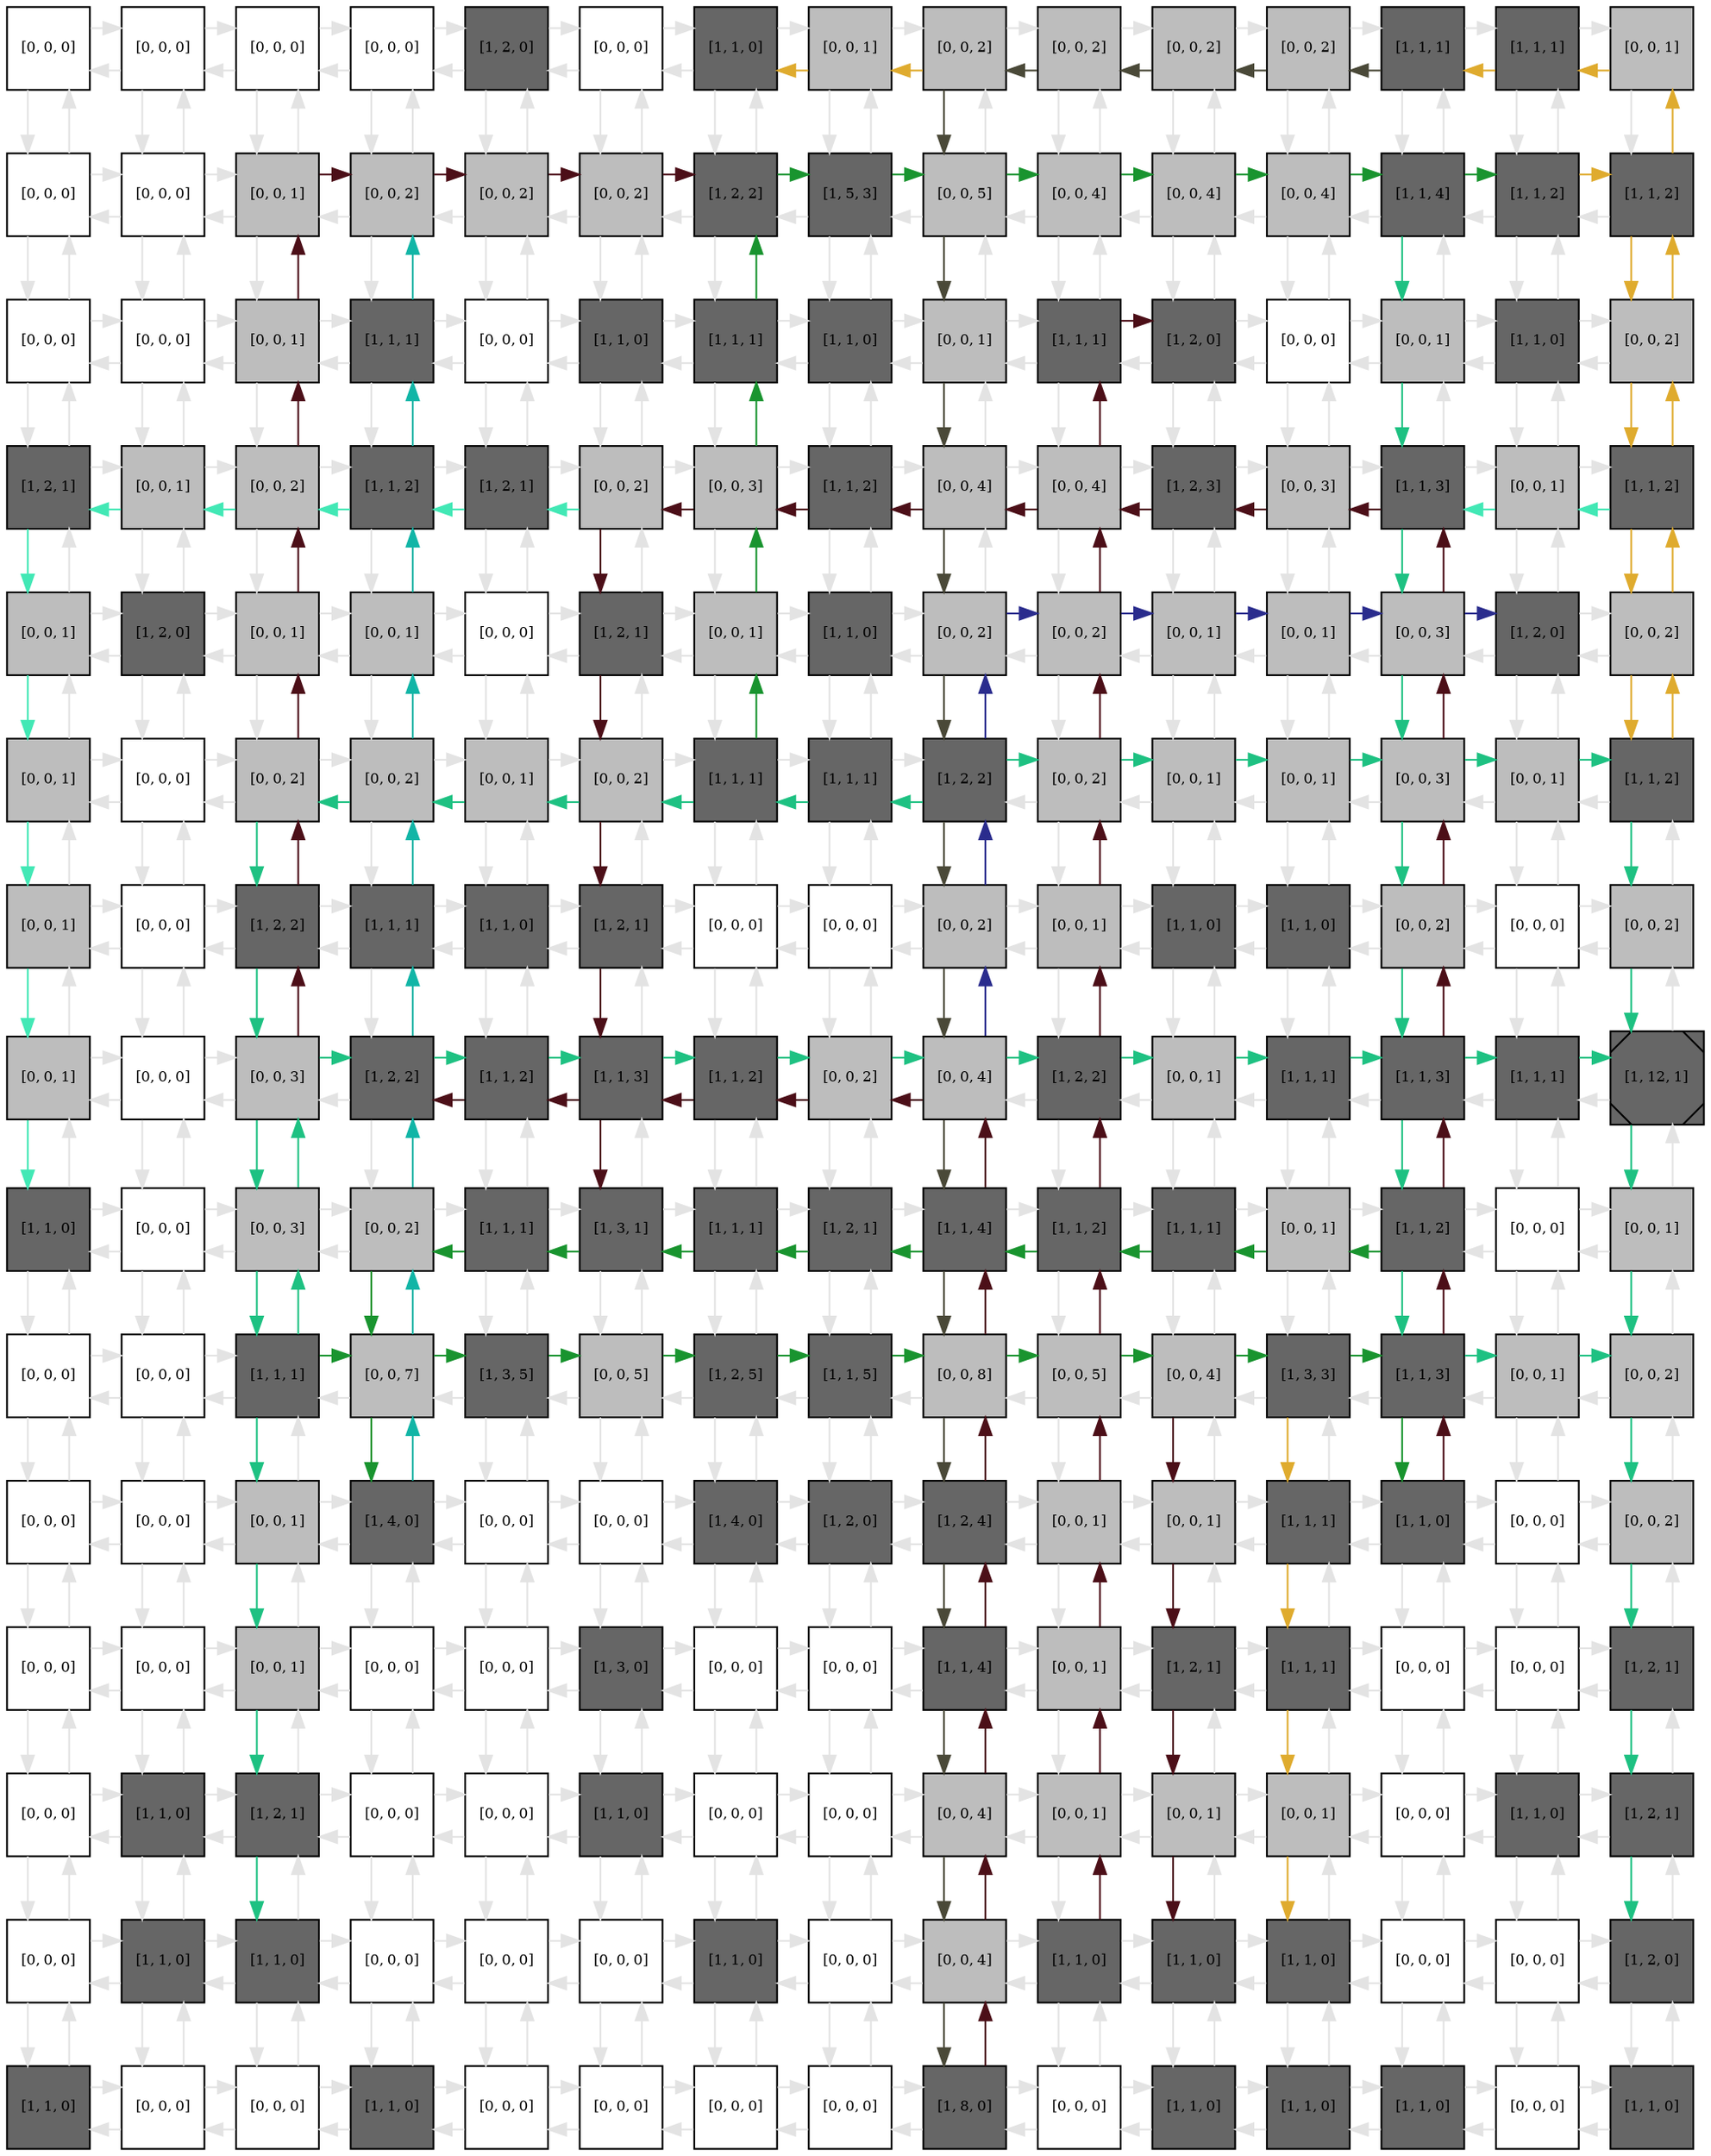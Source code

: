 digraph layout  {
rankdir=TB;
splines=ortho;
node [fixedsize=false, style=filled, width="0.6"];
edge [constraint=false];
0 [fillcolor="#FFFFFF", fontsize=8, label="[0, 0, 0]", shape=square, tooltip="name: None,\nin_degree: 2,\nout_degree: 2"];
1 [fillcolor="#FFFFFF", fontsize=8, label="[0, 0, 0]", shape=square, tooltip="name: None,\nin_degree: 3,\nout_degree: 3"];
2 [fillcolor="#FFFFFF", fontsize=8, label="[0, 0, 0]", shape=square, tooltip="name: None,\nin_degree: 3,\nout_degree: 3"];
3 [fillcolor="#FFFFFF", fontsize=8, label="[0, 0, 0]", shape=square, tooltip="name: None,\nin_degree: 3,\nout_degree: 3"];
4 [fillcolor="#666666", fontsize=8, label="[1, 2, 0]", shape=square, tooltip="name:  ALOX5 ,\nin_degree: 3,\nout_degree: 3"];
5 [fillcolor="#FFFFFF", fontsize=8, label="[0, 0, 0]", shape=square, tooltip="name: None,\nin_degree: 3,\nout_degree: 3"];
6 [fillcolor="#666666", fontsize=8, label="[1, 1, 0]", shape=square, tooltip="name:  CD86 ,\nin_degree: 3,\nout_degree: 3"];
7 [fillcolor="#bdbdbd", fontsize=8, label="[0, 0, 1]", shape=square, tooltip="name: None,\nin_degree: 3,\nout_degree: 3"];
8 [fillcolor="#bdbdbd", fontsize=8, label="[0, 0, 2]", shape=square, tooltip="name: None,\nin_degree: 3,\nout_degree: 3"];
9 [fillcolor="#bdbdbd", fontsize=8, label="[0, 0, 2]", shape=square, tooltip="name: None,\nin_degree: 3,\nout_degree: 3"];
10 [fillcolor="#bdbdbd", fontsize=8, label="[0, 0, 2]", shape=square, tooltip="name: None,\nin_degree: 3,\nout_degree: 3"];
11 [fillcolor="#bdbdbd", fontsize=8, label="[0, 0, 2]", shape=square, tooltip="name: None,\nin_degree: 3,\nout_degree: 3"];
12 [fillcolor="#666666", fontsize=8, label="[1, 1, 1]", shape=square, tooltip="name:  CNR1 ,\nin_degree: 3,\nout_degree: 3"];
13 [fillcolor="#666666", fontsize=8, label="[1, 1, 1]", shape=square, tooltip="name:  CSNK2A2 ,\nin_degree: 3,\nout_degree: 3"];
14 [fillcolor="#bdbdbd", fontsize=8, label="[0, 0, 1]", shape=square, tooltip="name: None,\nin_degree: 2,\nout_degree: 2"];
15 [fillcolor="#FFFFFF", fontsize=8, label="[0, 0, 0]", shape=square, tooltip="name: None,\nin_degree: 3,\nout_degree: 3"];
16 [fillcolor="#FFFFFF", fontsize=8, label="[0, 0, 0]", shape=square, tooltip="name: None,\nin_degree: 4,\nout_degree: 4"];
17 [fillcolor="#bdbdbd", fontsize=8, label="[0, 0, 1]", shape=square, tooltip="name: None,\nin_degree: 4,\nout_degree: 4"];
18 [fillcolor="#bdbdbd", fontsize=8, label="[0, 0, 2]", shape=square, tooltip="name: None,\nin_degree: 4,\nout_degree: 4"];
19 [fillcolor="#bdbdbd", fontsize=8, label="[0, 0, 2]", shape=square, tooltip="name: None,\nin_degree: 4,\nout_degree: 4"];
20 [fillcolor="#bdbdbd", fontsize=8, label="[0, 0, 2]", shape=square, tooltip="name: None,\nin_degree: 4,\nout_degree: 4"];
21 [fillcolor="#666666", fontsize=8, label="[1, 2, 2]", shape=square, tooltip="name:  SELP ,\nin_degree: 4,\nout_degree: 4"];
22 [fillcolor="#666666", fontsize=8, label="[1, 5, 3]", shape=square, tooltip="name:  EGR1 ,\nin_degree: 4,\nout_degree: 4"];
23 [fillcolor="#bdbdbd", fontsize=8, label="[0, 0, 5]", shape=square, tooltip="name: None,\nin_degree: 4,\nout_degree: 4"];
24 [fillcolor="#bdbdbd", fontsize=8, label="[0, 0, 4]", shape=square, tooltip="name: None,\nin_degree: 4,\nout_degree: 4"];
25 [fillcolor="#bdbdbd", fontsize=8, label="[0, 0, 4]", shape=square, tooltip="name: None,\nin_degree: 4,\nout_degree: 4"];
26 [fillcolor="#bdbdbd", fontsize=8, label="[0, 0, 4]", shape=square, tooltip="name: None,\nin_degree: 4,\nout_degree: 4"];
27 [fillcolor="#666666", fontsize=8, label="[1, 1, 4]", shape=square, tooltip="name:  MYL9 ,\nin_degree: 4,\nout_degree: 4"];
28 [fillcolor="#666666", fontsize=8, label="[1, 1, 2]", shape=square, tooltip="name:  AEBP1 ,\nin_degree: 4,\nout_degree: 4"];
29 [fillcolor="#666666", fontsize=8, label="[1, 1, 2]", shape=square, tooltip="name:  APLP2 ,\nin_degree: 3,\nout_degree: 3"];
30 [fillcolor="#FFFFFF", fontsize=8, label="[0, 0, 0]", shape=square, tooltip="name: None,\nin_degree: 3,\nout_degree: 3"];
31 [fillcolor="#FFFFFF", fontsize=8, label="[0, 0, 0]", shape=square, tooltip="name: None,\nin_degree: 4,\nout_degree: 4"];
32 [fillcolor="#bdbdbd", fontsize=8, label="[0, 0, 1]", shape=square, tooltip="name: None,\nin_degree: 4,\nout_degree: 4"];
33 [fillcolor="#666666", fontsize=8, label="[1, 1, 1]", shape=square, tooltip="name:  MAP4K4 ,\nin_degree: 4,\nout_degree: 4"];
34 [fillcolor="#FFFFFF", fontsize=8, label="[0, 0, 0]", shape=square, tooltip="name: None,\nin_degree: 4,\nout_degree: 4"];
35 [fillcolor="#666666", fontsize=8, label="[1, 1, 0]", shape=square, tooltip="name:  H2AFX ,\nin_degree: 4,\nout_degree: 4"];
36 [fillcolor="#666666", fontsize=8, label="[1, 1, 1]", shape=square, tooltip="name:  MARCKS ,\nin_degree: 4,\nout_degree: 4"];
37 [fillcolor="#666666", fontsize=8, label="[1, 1, 0]", shape=square, tooltip="name:  HIST1H3H ,\nin_degree: 4,\nout_degree: 4"];
38 [fillcolor="#bdbdbd", fontsize=8, label="[0, 0, 1]", shape=square, tooltip="name: None,\nin_degree: 4,\nout_degree: 4"];
39 [fillcolor="#666666", fontsize=8, label="[1, 1, 1]", shape=square, tooltip="name:  ANXA2 ,\nin_degree: 4,\nout_degree: 4"];
40 [fillcolor="#666666", fontsize=8, label="[1, 2, 0]", shape=square, tooltip="name:  CD79A ,\nin_degree: 4,\nout_degree: 4"];
41 [fillcolor="#FFFFFF", fontsize=8, label="[0, 0, 0]", shape=square, tooltip="name: None,\nin_degree: 4,\nout_degree: 4"];
42 [fillcolor="#bdbdbd", fontsize=8, label="[0, 0, 1]", shape=square, tooltip="name: None,\nin_degree: 4,\nout_degree: 4"];
43 [fillcolor="#666666", fontsize=8, label="[1, 1, 0]", shape=square, tooltip="name:  NAB1 ,\nin_degree: 4,\nout_degree: 4"];
44 [fillcolor="#bdbdbd", fontsize=8, label="[0, 0, 2]", shape=square, tooltip="name: None,\nin_degree: 3,\nout_degree: 3"];
45 [fillcolor="#666666", fontsize=8, label="[1, 2, 1]", shape=square, tooltip="name:  CD69 ,\nin_degree: 3,\nout_degree: 3"];
46 [fillcolor="#bdbdbd", fontsize=8, label="[0, 0, 1]", shape=square, tooltip="name: None,\nin_degree: 4,\nout_degree: 4"];
47 [fillcolor="#bdbdbd", fontsize=8, label="[0, 0, 2]", shape=square, tooltip="name: None,\nin_degree: 4,\nout_degree: 4"];
48 [fillcolor="#666666", fontsize=8, label="[1, 1, 2]", shape=square, tooltip="name:  AKAP12 ,\nin_degree: 4,\nout_degree: 4"];
49 [fillcolor="#666666", fontsize=8, label="[1, 2, 1]", shape=square, tooltip="name:  PRKCA ,\nin_degree: 4,\nout_degree: 4"];
50 [fillcolor="#bdbdbd", fontsize=8, label="[0, 0, 2]", shape=square, tooltip="name: None,\nin_degree: 4,\nout_degree: 4"];
51 [fillcolor="#bdbdbd", fontsize=8, label="[0, 0, 3]", shape=square, tooltip="name: None,\nin_degree: 4,\nout_degree: 4"];
52 [fillcolor="#666666", fontsize=8, label="[1, 1, 2]", shape=square, tooltip="name:  HSP90B1 ,\nin_degree: 4,\nout_degree: 4"];
53 [fillcolor="#bdbdbd", fontsize=8, label="[0, 0, 4]", shape=square, tooltip="name: None,\nin_degree: 4,\nout_degree: 4"];
54 [fillcolor="#bdbdbd", fontsize=8, label="[0, 0, 4]", shape=square, tooltip="name: None,\nin_degree: 4,\nout_degree: 4"];
55 [fillcolor="#666666", fontsize=8, label="[1, 2, 3]", shape=square, tooltip="name:  CCND2 ,\nin_degree: 4,\nout_degree: 4"];
56 [fillcolor="#bdbdbd", fontsize=8, label="[0, 0, 3]", shape=square, tooltip="name: None,\nin_degree: 4,\nout_degree: 4"];
57 [fillcolor="#666666", fontsize=8, label="[1, 1, 3]", shape=square, tooltip="name:  CSDA ,\nin_degree: 4,\nout_degree: 4"];
58 [fillcolor="#bdbdbd", fontsize=8, label="[0, 0, 1]", shape=square, tooltip="name: None,\nin_degree: 4,\nout_degree: 4"];
59 [fillcolor="#666666", fontsize=8, label="[1, 1, 2]", shape=square, tooltip="name:  FGFR1 ,\nin_degree: 3,\nout_degree: 3"];
60 [fillcolor="#bdbdbd", fontsize=8, label="[0, 0, 1]", shape=square, tooltip="name: None,\nin_degree: 3,\nout_degree: 3"];
61 [fillcolor="#666666", fontsize=8, label="[1, 2, 0]", shape=square, tooltip="name:  PLD1 ,\nin_degree: 4,\nout_degree: 4"];
62 [fillcolor="#bdbdbd", fontsize=8, label="[0, 0, 1]", shape=square, tooltip="name: None,\nin_degree: 4,\nout_degree: 4"];
63 [fillcolor="#bdbdbd", fontsize=8, label="[0, 0, 1]", shape=square, tooltip="name: None,\nin_degree: 4,\nout_degree: 4"];
64 [fillcolor="#FFFFFF", fontsize=8, label="[0, 0, 0]", shape=square, tooltip="name: None,\nin_degree: 4,\nout_degree: 4"];
65 [fillcolor="#666666", fontsize=8, label="[1, 2, 1]", shape=square, tooltip="name:  CAV1 ,\nin_degree: 4,\nout_degree: 4"];
66 [fillcolor="#bdbdbd", fontsize=8, label="[0, 0, 1]", shape=square, tooltip="name: None,\nin_degree: 4,\nout_degree: 4"];
67 [fillcolor="#666666", fontsize=8, label="[1, 1, 0]", shape=square, tooltip="name:  MGAT5 ,\nin_degree: 4,\nout_degree: 4"];
68 [fillcolor="#bdbdbd", fontsize=8, label="[0, 0, 2]", shape=square, tooltip="name: None,\nin_degree: 4,\nout_degree: 4"];
69 [fillcolor="#bdbdbd", fontsize=8, label="[0, 0, 2]", shape=square, tooltip="name: None,\nin_degree: 4,\nout_degree: 4"];
70 [fillcolor="#bdbdbd", fontsize=8, label="[0, 0, 1]", shape=square, tooltip="name: None,\nin_degree: 4,\nout_degree: 4"];
71 [fillcolor="#bdbdbd", fontsize=8, label="[0, 0, 1]", shape=square, tooltip="name: None,\nin_degree: 4,\nout_degree: 4"];
72 [fillcolor="#bdbdbd", fontsize=8, label="[0, 0, 3]", shape=square, tooltip="name: None,\nin_degree: 4,\nout_degree: 4"];
73 [fillcolor="#666666", fontsize=8, label="[1, 2, 0]", shape=square, tooltip="name:  CCL5 ,\nin_degree: 4,\nout_degree: 4"];
74 [fillcolor="#bdbdbd", fontsize=8, label="[0, 0, 2]", shape=square, tooltip="name: None,\nin_degree: 3,\nout_degree: 3"];
75 [fillcolor="#bdbdbd", fontsize=8, label="[0, 0, 1]", shape=square, tooltip="name: None,\nin_degree: 3,\nout_degree: 3"];
76 [fillcolor="#FFFFFF", fontsize=8, label="[0, 0, 0]", shape=square, tooltip="name: None,\nin_degree: 4,\nout_degree: 4"];
77 [fillcolor="#bdbdbd", fontsize=8, label="[0, 0, 2]", shape=square, tooltip="name: None,\nin_degree: 4,\nout_degree: 4"];
78 [fillcolor="#bdbdbd", fontsize=8, label="[0, 0, 2]", shape=square, tooltip="name: None,\nin_degree: 4,\nout_degree: 4"];
79 [fillcolor="#bdbdbd", fontsize=8, label="[0, 0, 1]", shape=square, tooltip="name: None,\nin_degree: 4,\nout_degree: 4"];
80 [fillcolor="#bdbdbd", fontsize=8, label="[0, 0, 2]", shape=square, tooltip="name: None,\nin_degree: 4,\nout_degree: 4"];
81 [fillcolor="#666666", fontsize=8, label="[1, 1, 1]", shape=square, tooltip="name:  TGFBR3 ,\nin_degree: 4,\nout_degree: 4"];
82 [fillcolor="#666666", fontsize=8, label="[1, 1, 1]", shape=square, tooltip="name:  MYLK ,\nin_degree: 4,\nout_degree: 4"];
83 [fillcolor="#666666", fontsize=8, label="[1, 2, 2]", shape=square, tooltip="name:  IGF1R ,\nin_degree: 4,\nout_degree: 4"];
84 [fillcolor="#bdbdbd", fontsize=8, label="[0, 0, 2]", shape=square, tooltip="name: None,\nin_degree: 4,\nout_degree: 4"];
85 [fillcolor="#bdbdbd", fontsize=8, label="[0, 0, 1]", shape=square, tooltip="name: None,\nin_degree: 4,\nout_degree: 4"];
86 [fillcolor="#bdbdbd", fontsize=8, label="[0, 0, 1]", shape=square, tooltip="name: None,\nin_degree: 4,\nout_degree: 4"];
87 [fillcolor="#bdbdbd", fontsize=8, label="[0, 0, 3]", shape=square, tooltip="name: None,\nin_degree: 4,\nout_degree: 4"];
88 [fillcolor="#bdbdbd", fontsize=8, label="[0, 0, 1]", shape=square, tooltip="name: None,\nin_degree: 4,\nout_degree: 4"];
89 [fillcolor="#666666", fontsize=8, label="[1, 1, 2]", shape=square, tooltip="name:  TNFRSF1B ,\nin_degree: 3,\nout_degree: 3"];
90 [fillcolor="#bdbdbd", fontsize=8, label="[0, 0, 1]", shape=square, tooltip="name: None,\nin_degree: 3,\nout_degree: 3"];
91 [fillcolor="#FFFFFF", fontsize=8, label="[0, 0, 0]", shape=square, tooltip="name: None,\nin_degree: 4,\nout_degree: 4"];
92 [fillcolor="#666666", fontsize=8, label="[1, 2, 2]", shape=square, tooltip="name:  PAX3 ,\nin_degree: 4,\nout_degree: 4"];
93 [fillcolor="#666666", fontsize=8, label="[1, 1, 1]", shape=square, tooltip="name:  RUNX3 ,\nin_degree: 4,\nout_degree: 4"];
94 [fillcolor="#666666", fontsize=8, label="[1, 1, 0]", shape=square, tooltip="name:  CTSB ,\nin_degree: 4,\nout_degree: 4"];
95 [fillcolor="#666666", fontsize=8, label="[1, 2, 1]", shape=square, tooltip="name:  VDR ,\nin_degree: 4,\nout_degree: 4"];
96 [fillcolor="#FFFFFF", fontsize=8, label="[0, 0, 0]", shape=square, tooltip="name: None,\nin_degree: 4,\nout_degree: 4"];
97 [fillcolor="#FFFFFF", fontsize=8, label="[0, 0, 0]", shape=square, tooltip="name: None,\nin_degree: 4,\nout_degree: 4"];
98 [fillcolor="#bdbdbd", fontsize=8, label="[0, 0, 2]", shape=square, tooltip="name: None,\nin_degree: 4,\nout_degree: 4"];
99 [fillcolor="#bdbdbd", fontsize=8, label="[0, 0, 1]", shape=square, tooltip="name: None,\nin_degree: 4,\nout_degree: 4"];
100 [fillcolor="#666666", fontsize=8, label="[1, 1, 0]", shape=square, tooltip="name:  BLNK ,\nin_degree: 4,\nout_degree: 4"];
101 [fillcolor="#666666", fontsize=8, label="[1, 1, 0]", shape=square, tooltip="name:  BMI1 ,\nin_degree: 4,\nout_degree: 4"];
102 [fillcolor="#bdbdbd", fontsize=8, label="[0, 0, 2]", shape=square, tooltip="name: None,\nin_degree: 4,\nout_degree: 4"];
103 [fillcolor="#FFFFFF", fontsize=8, label="[0, 0, 0]", shape=square, tooltip="name: None,\nin_degree: 4,\nout_degree: 4"];
104 [fillcolor="#bdbdbd", fontsize=8, label="[0, 0, 2]", shape=square, tooltip="name: None,\nin_degree: 3,\nout_degree: 3"];
105 [fillcolor="#bdbdbd", fontsize=8, label="[0, 0, 1]", shape=square, tooltip="name: None,\nin_degree: 3,\nout_degree: 3"];
106 [fillcolor="#FFFFFF", fontsize=8, label="[0, 0, 0]", shape=square, tooltip="name: None,\nin_degree: 4,\nout_degree: 4"];
107 [fillcolor="#bdbdbd", fontsize=8, label="[0, 0, 3]", shape=square, tooltip="name: None,\nin_degree: 4,\nout_degree: 4"];
108 [fillcolor="#666666", fontsize=8, label="[1, 2, 2]", shape=square, tooltip="name:  LPL ,\nin_degree: 4,\nout_degree: 4"];
109 [fillcolor="#666666", fontsize=8, label="[1, 1, 2]", shape=square, tooltip="name:  RFC5 ,\nin_degree: 4,\nout_degree: 4"];
110 [fillcolor="#666666", fontsize=8, label="[1, 1, 3]", shape=square, tooltip="name:  CD81 ,\nin_degree: 4,\nout_degree: 4"];
111 [fillcolor="#666666", fontsize=8, label="[1, 1, 2]", shape=square, tooltip="name:  MAP2K6 ,\nin_degree: 4,\nout_degree: 4"];
112 [fillcolor="#bdbdbd", fontsize=8, label="[0, 0, 2]", shape=square, tooltip="name: None,\nin_degree: 4,\nout_degree: 4"];
113 [fillcolor="#bdbdbd", fontsize=8, label="[0, 0, 4]", shape=square, tooltip="name: None,\nin_degree: 4,\nout_degree: 4"];
114 [fillcolor="#666666", fontsize=8, label="[1, 2, 2]", shape=square, tooltip="name:  ADM ,\nin_degree: 4,\nout_degree: 4"];
115 [fillcolor="#bdbdbd", fontsize=8, label="[0, 0, 1]", shape=square, tooltip="name: None,\nin_degree: 4,\nout_degree: 4"];
116 [fillcolor="#666666", fontsize=8, label="[1, 1, 1]", shape=square, tooltip="name:  LGALS1 ,\nin_degree: 4,\nout_degree: 4"];
117 [fillcolor="#666666", fontsize=8, label="[1, 1, 3]", shape=square, tooltip="name:  RRM1 ,\nin_degree: 4,\nout_degree: 4"];
118 [fillcolor="#666666", fontsize=8, label="[1, 1, 1]", shape=square, tooltip="name:  HSP90AA1 ,\nin_degree: 4,\nout_degree: 4"];
119 [fillcolor="#666666", fontsize=8, label="[1, 12, 1]", shape=Msquare, tooltip="name:  PTEN ,\nin_degree: 3,\nout_degree: 3"];
120 [fillcolor="#666666", fontsize=8, label="[1, 1, 0]", shape=square, tooltip="name:  PTCH1 ,\nin_degree: 3,\nout_degree: 3"];
121 [fillcolor="#FFFFFF", fontsize=8, label="[0, 0, 0]", shape=square, tooltip="name: None,\nin_degree: 4,\nout_degree: 4"];
122 [fillcolor="#bdbdbd", fontsize=8, label="[0, 0, 3]", shape=square, tooltip="name: None,\nin_degree: 4,\nout_degree: 4"];
123 [fillcolor="#bdbdbd", fontsize=8, label="[0, 0, 2]", shape=square, tooltip="name: None,\nin_degree: 4,\nout_degree: 4"];
124 [fillcolor="#666666", fontsize=8, label="[1, 1, 1]", shape=square, tooltip="name:  NCOR2 ,\nin_degree: 4,\nout_degree: 4"];
125 [fillcolor="#666666", fontsize=8, label="[1, 3, 1]", shape=square, tooltip="name:  PCNA ,\nin_degree: 4,\nout_degree: 4"];
126 [fillcolor="#666666", fontsize=8, label="[1, 1, 1]", shape=square, tooltip="name:  IL10RA ,\nin_degree: 4,\nout_degree: 4"];
127 [fillcolor="#666666", fontsize=8, label="[1, 2, 1]", shape=square, tooltip="name:  HDAC9 ,\nin_degree: 4,\nout_degree: 4"];
128 [fillcolor="#666666", fontsize=8, label="[1, 1, 4]", shape=square, tooltip="name:  CD27 ,\nin_degree: 4,\nout_degree: 4"];
129 [fillcolor="#666666", fontsize=8, label="[1, 1, 2]", shape=square, tooltip="name:  HIST2H2AA3 ,\nin_degree: 4,\nout_degree: 4"];
130 [fillcolor="#666666", fontsize=8, label="[1, 1, 1]", shape=square, tooltip="name:  CHST2 ,\nin_degree: 4,\nout_degree: 4"];
131 [fillcolor="#bdbdbd", fontsize=8, label="[0, 0, 1]", shape=square, tooltip="name: None,\nin_degree: 4,\nout_degree: 4"];
132 [fillcolor="#666666", fontsize=8, label="[1, 1, 2]", shape=square, tooltip="name:  CD74 ,\nin_degree: 4,\nout_degree: 4"];
133 [fillcolor="#FFFFFF", fontsize=8, label="[0, 0, 0]", shape=square, tooltip="name: None,\nin_degree: 4,\nout_degree: 4"];
134 [fillcolor="#bdbdbd", fontsize=8, label="[0, 0, 1]", shape=square, tooltip="name: None,\nin_degree: 3,\nout_degree: 3"];
135 [fillcolor="#FFFFFF", fontsize=8, label="[0, 0, 0]", shape=square, tooltip="name: None,\nin_degree: 3,\nout_degree: 3"];
136 [fillcolor="#FFFFFF", fontsize=8, label="[0, 0, 0]", shape=square, tooltip="name: None,\nin_degree: 4,\nout_degree: 4"];
137 [fillcolor="#666666", fontsize=8, label="[1, 1, 1]", shape=square, tooltip="name:  TNF ,\nin_degree: 4,\nout_degree: 4"];
138 [fillcolor="#bdbdbd", fontsize=8, label="[0, 0, 7]", shape=square, tooltip="name: None,\nin_degree: 4,\nout_degree: 4"];
139 [fillcolor="#666666", fontsize=8, label="[1, 3, 5]", shape=square, tooltip="name:  CASP3 ,\nin_degree: 4,\nout_degree: 4"];
140 [fillcolor="#bdbdbd", fontsize=8, label="[0, 0, 5]", shape=square, tooltip="name: None,\nin_degree: 4,\nout_degree: 4"];
141 [fillcolor="#666666", fontsize=8, label="[1, 2, 5]", shape=square, tooltip="name:  PRF1 ,\nin_degree: 4,\nout_degree: 4"];
142 [fillcolor="#666666", fontsize=8, label="[1, 1, 5]", shape=square, tooltip="name:  SKI ,\nin_degree: 4,\nout_degree: 4"];
143 [fillcolor="#bdbdbd", fontsize=8, label="[0, 0, 8]", shape=square, tooltip="name: None,\nin_degree: 4,\nout_degree: 4"];
144 [fillcolor="#bdbdbd", fontsize=8, label="[0, 0, 5]", shape=square, tooltip="name: None,\nin_degree: 4,\nout_degree: 4"];
145 [fillcolor="#bdbdbd", fontsize=8, label="[0, 0, 4]", shape=square, tooltip="name: None,\nin_degree: 4,\nout_degree: 4"];
146 [fillcolor="#666666", fontsize=8, label="[1, 3, 3]", shape=square, tooltip="name:  AICDA ,\nin_degree: 4,\nout_degree: 4"];
147 [fillcolor="#666666", fontsize=8, label="[1, 1, 3]", shape=square, tooltip="name:  CD63 ,\nin_degree: 4,\nout_degree: 4"];
148 [fillcolor="#bdbdbd", fontsize=8, label="[0, 0, 1]", shape=square, tooltip="name: None,\nin_degree: 4,\nout_degree: 4"];
149 [fillcolor="#bdbdbd", fontsize=8, label="[0, 0, 2]", shape=square, tooltip="name: None,\nin_degree: 3,\nout_degree: 3"];
150 [fillcolor="#FFFFFF", fontsize=8, label="[0, 0, 0]", shape=square, tooltip="name: None,\nin_degree: 3,\nout_degree: 3"];
151 [fillcolor="#FFFFFF", fontsize=8, label="[0, 0, 0]", shape=square, tooltip="name: None,\nin_degree: 4,\nout_degree: 4"];
152 [fillcolor="#bdbdbd", fontsize=8, label="[0, 0, 1]", shape=square, tooltip="name: None,\nin_degree: 4,\nout_degree: 4"];
153 [fillcolor="#666666", fontsize=8, label="[1, 4, 0]", shape=square, tooltip="name:  APP ,\nin_degree: 4,\nout_degree: 4"];
154 [fillcolor="#FFFFFF", fontsize=8, label="[0, 0, 0]", shape=square, tooltip="name: None,\nin_degree: 4,\nout_degree: 4"];
155 [fillcolor="#FFFFFF", fontsize=8, label="[0, 0, 0]", shape=square, tooltip="name: None,\nin_degree: 4,\nout_degree: 4"];
156 [fillcolor="#666666", fontsize=8, label="[1, 4, 0]", shape=square, tooltip="name:  JAK1 ,\nin_degree: 4,\nout_degree: 4"];
157 [fillcolor="#666666", fontsize=8, label="[1, 2, 0]", shape=square, tooltip="name:  INPP5D ,\nin_degree: 4,\nout_degree: 4"];
158 [fillcolor="#666666", fontsize=8, label="[1, 2, 4]", shape=square, tooltip="name:  NFE2L2 ,\nin_degree: 4,\nout_degree: 4"];
159 [fillcolor="#bdbdbd", fontsize=8, label="[0, 0, 1]", shape=square, tooltip="name: None,\nin_degree: 4,\nout_degree: 4"];
160 [fillcolor="#bdbdbd", fontsize=8, label="[0, 0, 1]", shape=square, tooltip="name: None,\nin_degree: 4,\nout_degree: 4"];
161 [fillcolor="#666666", fontsize=8, label="[1, 1, 1]", shape=square, tooltip="name:  CD70 ,\nin_degree: 4,\nout_degree: 4"];
162 [fillcolor="#666666", fontsize=8, label="[1, 1, 0]", shape=square, tooltip="name:  IFNGR2 ,\nin_degree: 4,\nout_degree: 4"];
163 [fillcolor="#FFFFFF", fontsize=8, label="[0, 0, 0]", shape=square, tooltip="name: None,\nin_degree: 4,\nout_degree: 4"];
164 [fillcolor="#bdbdbd", fontsize=8, label="[0, 0, 2]", shape=square, tooltip="name: None,\nin_degree: 3,\nout_degree: 3"];
165 [fillcolor="#FFFFFF", fontsize=8, label="[0, 0, 0]", shape=square, tooltip="name: None,\nin_degree: 3,\nout_degree: 3"];
166 [fillcolor="#FFFFFF", fontsize=8, label="[0, 0, 0]", shape=square, tooltip="name: None,\nin_degree: 4,\nout_degree: 4"];
167 [fillcolor="#bdbdbd", fontsize=8, label="[0, 0, 1]", shape=square, tooltip="name: None,\nin_degree: 4,\nout_degree: 4"];
168 [fillcolor="#FFFFFF", fontsize=8, label="[0, 0, 0]", shape=square, tooltip="name: None,\nin_degree: 4,\nout_degree: 4"];
169 [fillcolor="#FFFFFF", fontsize=8, label="[0, 0, 0]", shape=square, tooltip="name: None,\nin_degree: 4,\nout_degree: 4"];
170 [fillcolor="#666666", fontsize=8, label="[1, 3, 0]", shape=square, tooltip="name:  MIF ,\nin_degree: 4,\nout_degree: 4"];
171 [fillcolor="#FFFFFF", fontsize=8, label="[0, 0, 0]", shape=square, tooltip="name: None,\nin_degree: 4,\nout_degree: 4"];
172 [fillcolor="#FFFFFF", fontsize=8, label="[0, 0, 0]", shape=square, tooltip="name: None,\nin_degree: 4,\nout_degree: 4"];
173 [fillcolor="#666666", fontsize=8, label="[1, 1, 4]", shape=square, tooltip="name:  GSK3B ,\nin_degree: 4,\nout_degree: 4"];
174 [fillcolor="#bdbdbd", fontsize=8, label="[0, 0, 1]", shape=square, tooltip="name: None,\nin_degree: 4,\nout_degree: 4"];
175 [fillcolor="#666666", fontsize=8, label="[1, 2, 1]", shape=square, tooltip="name:  APOBEC3G ,\nin_degree: 4,\nout_degree: 4"];
176 [fillcolor="#666666", fontsize=8, label="[1, 1, 1]", shape=square, tooltip="name:  CUL5 ,\nin_degree: 4,\nout_degree: 4"];
177 [fillcolor="#FFFFFF", fontsize=8, label="[0, 0, 0]", shape=square, tooltip="name: None,\nin_degree: 4,\nout_degree: 4"];
178 [fillcolor="#FFFFFF", fontsize=8, label="[0, 0, 0]", shape=square, tooltip="name: None,\nin_degree: 4,\nout_degree: 4"];
179 [fillcolor="#666666", fontsize=8, label="[1, 2, 1]", shape=square, tooltip="name:  IL7 ,\nin_degree: 3,\nout_degree: 3"];
180 [fillcolor="#FFFFFF", fontsize=8, label="[0, 0, 0]", shape=square, tooltip="name: None,\nin_degree: 3,\nout_degree: 3"];
181 [fillcolor="#666666", fontsize=8, label="[1, 1, 0]", shape=square, tooltip="name:  FYN ,\nin_degree: 4,\nout_degree: 4"];
182 [fillcolor="#666666", fontsize=8, label="[1, 2, 1]", shape=square, tooltip="name:  EZH2 ,\nin_degree: 4,\nout_degree: 4"];
183 [fillcolor="#FFFFFF", fontsize=8, label="[0, 0, 0]", shape=square, tooltip="name: None,\nin_degree: 4,\nout_degree: 4"];
184 [fillcolor="#FFFFFF", fontsize=8, label="[0, 0, 0]", shape=square, tooltip="name: None,\nin_degree: 4,\nout_degree: 4"];
185 [fillcolor="#666666", fontsize=8, label="[1, 1, 0]", shape=square, tooltip="name:  DPP4 ,\nin_degree: 4,\nout_degree: 4"];
186 [fillcolor="#FFFFFF", fontsize=8, label="[0, 0, 0]", shape=square, tooltip="name: None,\nin_degree: 4,\nout_degree: 4"];
187 [fillcolor="#FFFFFF", fontsize=8, label="[0, 0, 0]", shape=square, tooltip="name: None,\nin_degree: 4,\nout_degree: 4"];
188 [fillcolor="#bdbdbd", fontsize=8, label="[0, 0, 4]", shape=square, tooltip="name: None,\nin_degree: 4,\nout_degree: 4"];
189 [fillcolor="#bdbdbd", fontsize=8, label="[0, 0, 1]", shape=square, tooltip="name: None,\nin_degree: 4,\nout_degree: 4"];
190 [fillcolor="#bdbdbd", fontsize=8, label="[0, 0, 1]", shape=square, tooltip="name: None,\nin_degree: 4,\nout_degree: 4"];
191 [fillcolor="#bdbdbd", fontsize=8, label="[0, 0, 1]", shape=square, tooltip="name: None,\nin_degree: 4,\nout_degree: 4"];
192 [fillcolor="#FFFFFF", fontsize=8, label="[0, 0, 0]", shape=square, tooltip="name: None,\nin_degree: 4,\nout_degree: 4"];
193 [fillcolor="#666666", fontsize=8, label="[1, 1, 0]", shape=square, tooltip="name:  FRK ,\nin_degree: 4,\nout_degree: 4"];
194 [fillcolor="#666666", fontsize=8, label="[1, 2, 1]", shape=square, tooltip="name:  SELL ,\nin_degree: 3,\nout_degree: 3"];
195 [fillcolor="#FFFFFF", fontsize=8, label="[0, 0, 0]", shape=square, tooltip="name: None,\nin_degree: 3,\nout_degree: 3"];
196 [fillcolor="#666666", fontsize=8, label="[1, 1, 0]", shape=square, tooltip="name:  LIG1 ,\nin_degree: 4,\nout_degree: 4"];
197 [fillcolor="#666666", fontsize=8, label="[1, 1, 0]", shape=square, tooltip="name:  OGT ,\nin_degree: 4,\nout_degree: 4"];
198 [fillcolor="#FFFFFF", fontsize=8, label="[0, 0, 0]", shape=square, tooltip="name: None,\nin_degree: 4,\nout_degree: 4"];
199 [fillcolor="#FFFFFF", fontsize=8, label="[0, 0, 0]", shape=square, tooltip="name: None,\nin_degree: 4,\nout_degree: 4"];
200 [fillcolor="#FFFFFF", fontsize=8, label="[0, 0, 0]", shape=square, tooltip="name: None,\nin_degree: 4,\nout_degree: 4"];
201 [fillcolor="#666666", fontsize=8, label="[1, 1, 0]", shape=square, tooltip="name:  CREM ,\nin_degree: 4,\nout_degree: 4"];
202 [fillcolor="#FFFFFF", fontsize=8, label="[0, 0, 0]", shape=square, tooltip="name: None,\nin_degree: 4,\nout_degree: 4"];
203 [fillcolor="#bdbdbd", fontsize=8, label="[0, 0, 4]", shape=square, tooltip="name: None,\nin_degree: 4,\nout_degree: 4"];
204 [fillcolor="#666666", fontsize=8, label="[1, 1, 0]", shape=square, tooltip="name:  TCF3 ,\nin_degree: 4,\nout_degree: 4"];
205 [fillcolor="#666666", fontsize=8, label="[1, 1, 0]", shape=square, tooltip="name:  NOTCH2 ,\nin_degree: 4,\nout_degree: 4"];
206 [fillcolor="#666666", fontsize=8, label="[1, 1, 0]", shape=square, tooltip="name:  RPS6KA5 ,\nin_degree: 4,\nout_degree: 4"];
207 [fillcolor="#FFFFFF", fontsize=8, label="[0, 0, 0]", shape=square, tooltip="name: None,\nin_degree: 4,\nout_degree: 4"];
208 [fillcolor="#FFFFFF", fontsize=8, label="[0, 0, 0]", shape=square, tooltip="name: None,\nin_degree: 4,\nout_degree: 4"];
209 [fillcolor="#666666", fontsize=8, label="[1, 2, 0]", shape=square, tooltip="name:  AKT3 ,\nin_degree: 3,\nout_degree: 3"];
210 [fillcolor="#666666", fontsize=8, label="[1, 1, 0]", shape=square, tooltip="name:  LMNA ,\nin_degree: 2,\nout_degree: 2"];
211 [fillcolor="#FFFFFF", fontsize=8, label="[0, 0, 0]", shape=square, tooltip="name: None,\nin_degree: 3,\nout_degree: 3"];
212 [fillcolor="#FFFFFF", fontsize=8, label="[0, 0, 0]", shape=square, tooltip="name: None,\nin_degree: 3,\nout_degree: 3"];
213 [fillcolor="#666666", fontsize=8, label="[1, 1, 0]", shape=square, tooltip="name:  EED ,\nin_degree: 3,\nout_degree: 3"];
214 [fillcolor="#FFFFFF", fontsize=8, label="[0, 0, 0]", shape=square, tooltip="name: None,\nin_degree: 3,\nout_degree: 3"];
215 [fillcolor="#FFFFFF", fontsize=8, label="[0, 0, 0]", shape=square, tooltip="name: None,\nin_degree: 3,\nout_degree: 3"];
216 [fillcolor="#FFFFFF", fontsize=8, label="[0, 0, 0]", shape=square, tooltip="name: None,\nin_degree: 3,\nout_degree: 3"];
217 [fillcolor="#FFFFFF", fontsize=8, label="[0, 0, 0]", shape=square, tooltip="name: None,\nin_degree: 3,\nout_degree: 3"];
218 [fillcolor="#666666", fontsize=8, label="[1, 8, 0]", shape=square, tooltip="name:  FOS ,\nin_degree: 3,\nout_degree: 3"];
219 [fillcolor="#FFFFFF", fontsize=8, label="[0, 0, 0]", shape=square, tooltip="name: None,\nin_degree: 3,\nout_degree: 3"];
220 [fillcolor="#666666", fontsize=8, label="[1, 1, 0]", shape=square, tooltip="name:  SIAH1 ,\nin_degree: 3,\nout_degree: 3"];
221 [fillcolor="#666666", fontsize=8, label="[1, 1, 0]", shape=square, tooltip="name:  FCER2 ,\nin_degree: 3,\nout_degree: 3"];
222 [fillcolor="#666666", fontsize=8, label="[1, 1, 0]", shape=square, tooltip="name:  ILK ,\nin_degree: 3,\nout_degree: 3"];
223 [fillcolor="#FFFFFF", fontsize=8, label="[0, 0, 0]", shape=square, tooltip="name: None,\nin_degree: 3,\nout_degree: 3"];
224 [fillcolor="#666666", fontsize=8, label="[1, 1, 0]", shape=square, tooltip="name:  AFF1 ,\nin_degree: 2,\nout_degree: 2"];
0 -> 1  [color=grey89, style="penwidth(0.1)", tooltip=" ", weight=1];
0 -> 15  [color=grey89, style="penwidth(0.1)", tooltip=" ", weight=1];
1 -> 0  [color=grey89, style="penwidth(0.1)", tooltip=" ", weight=1];
1 -> 2  [color=grey89, style="penwidth(0.1)", tooltip=" ", weight=1];
1 -> 16  [color=grey89, style="penwidth(0.1)", tooltip=" ", weight=1];
2 -> 1  [color=grey89, style="penwidth(0.1)", tooltip=" ", weight=1];
2 -> 3  [color=grey89, style="penwidth(0.1)", tooltip=" ", weight=1];
2 -> 17  [color=grey89, style="penwidth(0.1)", tooltip=" ", weight=1];
3 -> 2  [color=grey89, style="penwidth(0.1)", tooltip=" ", weight=1];
3 -> 4  [color=grey89, style="penwidth(0.1)", tooltip=" ", weight=1];
3 -> 18  [color=grey89, style="penwidth(0.1)", tooltip=" ", weight=1];
4 -> 3  [color=grey89, style="penwidth(0.1)", tooltip=" ", weight=1];
4 -> 5  [color=grey89, style="penwidth(0.1)", tooltip=" ", weight=1];
4 -> 19  [color=grey89, style="penwidth(0.1)", tooltip=" ", weight=1];
5 -> 4  [color=grey89, style="penwidth(0.1)", tooltip=" ", weight=1];
5 -> 6  [color=grey89, style="penwidth(0.1)", tooltip=" ", weight=1];
5 -> 20  [color=grey89, style="penwidth(0.1)", tooltip=" ", weight=1];
6 -> 5  [color=grey89, style="penwidth(0.1)", tooltip=" ", weight=1];
6 -> 7  [color=grey89, style="penwidth(0.1)", tooltip=" ", weight=1];
6 -> 21  [color=grey89, style="penwidth(0.1)", tooltip=" ", weight=1];
7 -> 6  [color="#DFAB2E", style="penwidth(0.1)", tooltip="89( TNFRSF1B ) to 6( CD86 )", weight=1];
7 -> 8  [color=grey89, style="penwidth(0.1)", tooltip=" ", weight=1];
7 -> 22  [color=grey89, style="penwidth(0.1)", tooltip=" ", weight=1];
8 -> 7  [color="#DFAB2E", style="penwidth(0.1)", tooltip="89( TNFRSF1B ) to 6( CD86 )", weight=1];
8 -> 9  [color=grey89, style="penwidth(0.1)", tooltip=" ", weight=1];
8 -> 23  [color="#4A4938", style="penwidth(0.1)", tooltip="12( CNR1 ) to 218( FOS )", weight=1];
9 -> 8  [color="#4A4938", style="penwidth(0.1)", tooltip="12( CNR1 ) to 218( FOS )", weight=1];
9 -> 10  [color=grey89, style="penwidth(0.1)", tooltip=" ", weight=1];
9 -> 24  [color=grey89, style="penwidth(0.1)", tooltip=" ", weight=1];
10 -> 9  [color="#4A4938", style="penwidth(0.1)", tooltip="12( CNR1 ) to 218( FOS )", weight=1];
10 -> 11  [color=grey89, style="penwidth(0.1)", tooltip=" ", weight=1];
10 -> 25  [color=grey89, style="penwidth(0.1)", tooltip=" ", weight=1];
11 -> 10  [color="#4A4938", style="penwidth(0.1)", tooltip="12( CNR1 ) to 218( FOS )", weight=1];
11 -> 12  [color=grey89, style="penwidth(0.1)", tooltip=" ", weight=1];
11 -> 26  [color=grey89, style="penwidth(0.1)", tooltip=" ", weight=1];
12 -> 11  [color="#4A4938", style="penwidth(0.1)", tooltip="12( CNR1 ) to 218( FOS )", weight=1];
12 -> 13  [color=grey89, style="penwidth(0.1)", tooltip=" ", weight=1];
12 -> 27  [color=grey89, style="penwidth(0.1)", tooltip=" ", weight=1];
13 -> 12  [color="#DFAB2E", style="penwidth(0.1)", tooltip="89( TNFRSF1B ) to 6( CD86 )", weight=1];
13 -> 14  [color=grey89, style="penwidth(0.1)", tooltip=" ", weight=1];
13 -> 28  [color=grey89, style="penwidth(0.1)", tooltip=" ", weight=1];
14 -> 13  [color="#DFAB2E", style="penwidth(0.1)", tooltip="89( TNFRSF1B ) to 6( CD86 )", weight=1];
14 -> 29  [color=grey89, style="penwidth(0.1)", tooltip=" ", weight=1];
15 -> 0  [color=grey89, style="penwidth(0.1)", tooltip=" ", weight=1];
15 -> 16  [color=grey89, style="penwidth(0.1)", tooltip=" ", weight=1];
15 -> 30  [color=grey89, style="penwidth(0.1)", tooltip=" ", weight=1];
16 -> 1  [color=grey89, style="penwidth(0.1)", tooltip=" ", weight=1];
16 -> 15  [color=grey89, style="penwidth(0.1)", tooltip=" ", weight=1];
16 -> 17  [color=grey89, style="penwidth(0.1)", tooltip=" ", weight=1];
16 -> 31  [color=grey89, style="penwidth(0.1)", tooltip=" ", weight=1];
17 -> 2  [color=grey89, style="penwidth(0.1)", tooltip=" ", weight=1];
17 -> 16  [color=grey89, style="penwidth(0.1)", tooltip=" ", weight=1];
17 -> 18  [color="#4C0F18", style="penwidth(0.1)", tooltip="137( TNF ) to 21( SELP )", weight=1];
17 -> 32  [color=grey89, style="penwidth(0.1)", tooltip=" ", weight=1];
18 -> 3  [color=grey89, style="penwidth(0.1)", tooltip=" ", weight=1];
18 -> 17  [color=grey89, style="penwidth(0.1)", tooltip=" ", weight=1];
18 -> 19  [color="#4C0F18", style="penwidth(0.1)", tooltip="137( TNF ) to 21( SELP )", weight=1];
18 -> 33  [color=grey89, style="penwidth(0.1)", tooltip=" ", weight=1];
19 -> 4  [color=grey89, style="penwidth(0.1)", tooltip=" ", weight=1];
19 -> 18  [color=grey89, style="penwidth(0.1)", tooltip=" ", weight=1];
19 -> 20  [color="#4C0F18", style="penwidth(0.1)", tooltip="137( TNF ) to 21( SELP )", weight=1];
19 -> 34  [color=grey89, style="penwidth(0.1)", tooltip=" ", weight=1];
20 -> 5  [color=grey89, style="penwidth(0.1)", tooltip=" ", weight=1];
20 -> 19  [color=grey89, style="penwidth(0.1)", tooltip=" ", weight=1];
20 -> 21  [color="#4C0F18", style="penwidth(0.1)", tooltip="137( TNF ) to 21( SELP )", weight=1];
20 -> 35  [color=grey89, style="penwidth(0.1)", tooltip=" ", weight=1];
21 -> 6  [color=grey89, style="penwidth(0.1)", tooltip=" ", weight=1];
21 -> 20  [color=grey89, style="penwidth(0.1)", tooltip=" ", weight=1];
21 -> 22  [color="#19942F", style="penwidth(0.1)", tooltip="81( TGFBR3 ) to 28( AEBP1 )", weight=1];
21 -> 36  [color=grey89, style="penwidth(0.1)", tooltip=" ", weight=1];
22 -> 7  [color=grey89, style="penwidth(0.1)", tooltip=" ", weight=1];
22 -> 21  [color=grey89, style="penwidth(0.1)", tooltip=" ", weight=1];
22 -> 23  [color="#19942F", style="penwidth(0.1)", tooltip="81( TGFBR3 ) to 28( AEBP1 )", weight=1];
22 -> 37  [color=grey89, style="penwidth(0.1)", tooltip=" ", weight=1];
23 -> 8  [color=grey89, style="penwidth(0.1)", tooltip=" ", weight=1];
23 -> 22  [color=grey89, style="penwidth(0.1)", tooltip=" ", weight=1];
23 -> 24  [color="#19942F", style="penwidth(0.1)", tooltip="81( TGFBR3 ) to 28( AEBP1 )", weight=1];
23 -> 38  [color="#4A4938", style="penwidth(0.1)", tooltip="12( CNR1 ) to 218( FOS )", weight=1];
24 -> 9  [color=grey89, style="penwidth(0.1)", tooltip=" ", weight=1];
24 -> 23  [color=grey89, style="penwidth(0.1)", tooltip=" ", weight=1];
24 -> 25  [color="#19942F", style="penwidth(0.1)", tooltip="81( TGFBR3 ) to 28( AEBP1 )", weight=1];
24 -> 39  [color=grey89, style="penwidth(0.1)", tooltip=" ", weight=1];
25 -> 10  [color=grey89, style="penwidth(0.1)", tooltip=" ", weight=1];
25 -> 24  [color=grey89, style="penwidth(0.1)", tooltip=" ", weight=1];
25 -> 26  [color="#19942F", style="penwidth(0.1)", tooltip="81( TGFBR3 ) to 28( AEBP1 )", weight=1];
25 -> 40  [color=grey89, style="penwidth(0.1)", tooltip=" ", weight=1];
26 -> 11  [color=grey89, style="penwidth(0.1)", tooltip=" ", weight=1];
26 -> 25  [color=grey89, style="penwidth(0.1)", tooltip=" ", weight=1];
26 -> 27  [color="#19942F", style="penwidth(0.1)", tooltip="81( TGFBR3 ) to 28( AEBP1 )", weight=1];
26 -> 41  [color=grey89, style="penwidth(0.1)", tooltip=" ", weight=1];
27 -> 12  [color=grey89, style="penwidth(0.1)", tooltip=" ", weight=1];
27 -> 26  [color=grey89, style="penwidth(0.1)", tooltip=" ", weight=1];
27 -> 28  [color="#19942F", style="penwidth(0.1)", tooltip="81( TGFBR3 ) to 28( AEBP1 )", weight=1];
27 -> 42  [color="#1EC182", style="penwidth(0.1)", tooltip="21( SELP ) to 147( CD63 )", weight=1];
28 -> 13  [color=grey89, style="penwidth(0.1)", tooltip=" ", weight=1];
28 -> 27  [color=grey89, style="penwidth(0.1)", tooltip=" ", weight=1];
28 -> 29  [color="#DFAB2E", style="penwidth(0.1)", tooltip="22( EGR1 ) to 119( PTEN )", weight=1];
28 -> 43  [color=grey89, style="penwidth(0.1)", tooltip=" ", weight=1];
29 -> 14  [color="#DFAB2E", style="penwidth(0.1)", tooltip="89( TNFRSF1B ) to 6( CD86 )", weight=1];
29 -> 28  [color=grey89, style="penwidth(0.1)", tooltip=" ", weight=1];
29 -> 44  [color="#DFAB2E", style="penwidth(0.1)", tooltip="22( EGR1 ) to 119( PTEN )", weight=1];
30 -> 15  [color=grey89, style="penwidth(0.1)", tooltip=" ", weight=1];
30 -> 31  [color=grey89, style="penwidth(0.1)", tooltip=" ", weight=1];
30 -> 45  [color=grey89, style="penwidth(0.1)", tooltip=" ", weight=1];
31 -> 16  [color=grey89, style="penwidth(0.1)", tooltip=" ", weight=1];
31 -> 30  [color=grey89, style="penwidth(0.1)", tooltip=" ", weight=1];
31 -> 32  [color=grey89, style="penwidth(0.1)", tooltip=" ", weight=1];
31 -> 46  [color=grey89, style="penwidth(0.1)", tooltip=" ", weight=1];
32 -> 17  [color="#4C0F18", style="penwidth(0.1)", tooltip="137( TNF ) to 21( SELP )", weight=1];
32 -> 31  [color=grey89, style="penwidth(0.1)", tooltip=" ", weight=1];
32 -> 33  [color=grey89, style="penwidth(0.1)", tooltip=" ", weight=1];
32 -> 47  [color=grey89, style="penwidth(0.1)", tooltip=" ", weight=1];
33 -> 18  [color="#11B5A6", style="penwidth(0.1)", tooltip="153( APP ) to 29( APLP2 )", weight=1];
33 -> 32  [color=grey89, style="penwidth(0.1)", tooltip=" ", weight=1];
33 -> 34  [color=grey89, style="penwidth(0.1)", tooltip=" ", weight=1];
33 -> 48  [color=grey89, style="penwidth(0.1)", tooltip=" ", weight=1];
34 -> 19  [color=grey89, style="penwidth(0.1)", tooltip=" ", weight=1];
34 -> 33  [color=grey89, style="penwidth(0.1)", tooltip=" ", weight=1];
34 -> 35  [color=grey89, style="penwidth(0.1)", tooltip=" ", weight=1];
34 -> 49  [color=grey89, style="penwidth(0.1)", tooltip=" ", weight=1];
35 -> 20  [color=grey89, style="penwidth(0.1)", tooltip=" ", weight=1];
35 -> 34  [color=grey89, style="penwidth(0.1)", tooltip=" ", weight=1];
35 -> 36  [color=grey89, style="penwidth(0.1)", tooltip=" ", weight=1];
35 -> 50  [color=grey89, style="penwidth(0.1)", tooltip=" ", weight=1];
36 -> 21  [color="#19942F", style="penwidth(0.1)", tooltip="81( TGFBR3 ) to 28( AEBP1 )", weight=1];
36 -> 35  [color=grey89, style="penwidth(0.1)", tooltip=" ", weight=1];
36 -> 37  [color=grey89, style="penwidth(0.1)", tooltip=" ", weight=1];
36 -> 51  [color=grey89, style="penwidth(0.1)", tooltip=" ", weight=1];
37 -> 22  [color=grey89, style="penwidth(0.1)", tooltip=" ", weight=1];
37 -> 36  [color=grey89, style="penwidth(0.1)", tooltip=" ", weight=1];
37 -> 38  [color=grey89, style="penwidth(0.1)", tooltip=" ", weight=1];
37 -> 52  [color=grey89, style="penwidth(0.1)", tooltip=" ", weight=1];
38 -> 23  [color=grey89, style="penwidth(0.1)", tooltip=" ", weight=1];
38 -> 37  [color=grey89, style="penwidth(0.1)", tooltip=" ", weight=1];
38 -> 39  [color=grey89, style="penwidth(0.1)", tooltip=" ", weight=1];
38 -> 53  [color="#4A4938", style="penwidth(0.1)", tooltip="12( CNR1 ) to 218( FOS )", weight=1];
39 -> 24  [color=grey89, style="penwidth(0.1)", tooltip=" ", weight=1];
39 -> 38  [color=grey89, style="penwidth(0.1)", tooltip=" ", weight=1];
39 -> 40  [color="#4C0F18", style="penwidth(0.1)", tooltip="204( TCF3 ) to 40( CD79A )", weight=1];
39 -> 54  [color=grey89, style="penwidth(0.1)", tooltip=" ", weight=1];
40 -> 25  [color=grey89, style="penwidth(0.1)", tooltip=" ", weight=1];
40 -> 39  [color=grey89, style="penwidth(0.1)", tooltip=" ", weight=1];
40 -> 41  [color=grey89, style="penwidth(0.1)", tooltip=" ", weight=1];
40 -> 55  [color=grey89, style="penwidth(0.1)", tooltip=" ", weight=1];
41 -> 26  [color=grey89, style="penwidth(0.1)", tooltip=" ", weight=1];
41 -> 40  [color=grey89, style="penwidth(0.1)", tooltip=" ", weight=1];
41 -> 42  [color=grey89, style="penwidth(0.1)", tooltip=" ", weight=1];
41 -> 56  [color=grey89, style="penwidth(0.1)", tooltip=" ", weight=1];
42 -> 27  [color=grey89, style="penwidth(0.1)", tooltip=" ", weight=1];
42 -> 41  [color=grey89, style="penwidth(0.1)", tooltip=" ", weight=1];
42 -> 43  [color=grey89, style="penwidth(0.1)", tooltip=" ", weight=1];
42 -> 57  [color="#1EC182", style="penwidth(0.1)", tooltip="21( SELP ) to 147( CD63 )", weight=1];
43 -> 28  [color=grey89, style="penwidth(0.1)", tooltip=" ", weight=1];
43 -> 42  [color=grey89, style="penwidth(0.1)", tooltip=" ", weight=1];
43 -> 44  [color=grey89, style="penwidth(0.1)", tooltip=" ", weight=1];
43 -> 58  [color=grey89, style="penwidth(0.1)", tooltip=" ", weight=1];
44 -> 29  [color="#DFAB2E", style="penwidth(0.1)", tooltip="89( TNFRSF1B ) to 6( CD86 )", weight=1];
44 -> 43  [color=grey89, style="penwidth(0.1)", tooltip=" ", weight=1];
44 -> 59  [color="#DFAB2E", style="penwidth(0.1)", tooltip="22( EGR1 ) to 119( PTEN )", weight=1];
45 -> 30  [color=grey89, style="penwidth(0.1)", tooltip=" ", weight=1];
45 -> 46  [color=grey89, style="penwidth(0.1)", tooltip=" ", weight=1];
45 -> 60  [color="#42E8B5", style="penwidth(0.1)", tooltip="59( FGFR1 ) to 120( PTCH1 )", weight=1];
46 -> 31  [color=grey89, style="penwidth(0.1)", tooltip=" ", weight=1];
46 -> 45  [color="#42E8B5", style="penwidth(0.1)", tooltip="59( FGFR1 ) to 120( PTCH1 )", weight=1];
46 -> 47  [color=grey89, style="penwidth(0.1)", tooltip=" ", weight=1];
46 -> 61  [color=grey89, style="penwidth(0.1)", tooltip=" ", weight=1];
47 -> 32  [color="#4C0F18", style="penwidth(0.1)", tooltip="137( TNF ) to 21( SELP )", weight=1];
47 -> 46  [color="#42E8B5", style="penwidth(0.1)", tooltip="59( FGFR1 ) to 120( PTCH1 )", weight=1];
47 -> 48  [color=grey89, style="penwidth(0.1)", tooltip=" ", weight=1];
47 -> 62  [color=grey89, style="penwidth(0.1)", tooltip=" ", weight=1];
48 -> 33  [color="#11B5A6", style="penwidth(0.1)", tooltip="153( APP ) to 29( APLP2 )", weight=1];
48 -> 47  [color="#42E8B5", style="penwidth(0.1)", tooltip="59( FGFR1 ) to 120( PTCH1 )", weight=1];
48 -> 49  [color=grey89, style="penwidth(0.1)", tooltip=" ", weight=1];
48 -> 63  [color=grey89, style="penwidth(0.1)", tooltip=" ", weight=1];
49 -> 34  [color=grey89, style="penwidth(0.1)", tooltip=" ", weight=1];
49 -> 48  [color="#42E8B5", style="penwidth(0.1)", tooltip="59( FGFR1 ) to 120( PTCH1 )", weight=1];
49 -> 50  [color=grey89, style="penwidth(0.1)", tooltip=" ", weight=1];
49 -> 64  [color=grey89, style="penwidth(0.1)", tooltip=" ", weight=1];
50 -> 35  [color=grey89, style="penwidth(0.1)", tooltip=" ", weight=1];
50 -> 49  [color="#42E8B5", style="penwidth(0.1)", tooltip="59( FGFR1 ) to 120( PTCH1 )", weight=1];
50 -> 51  [color=grey89, style="penwidth(0.1)", tooltip=" ", weight=1];
50 -> 65  [color="#4C0F18", style="penwidth(0.1)", tooltip="57( CSDA ) to 125( PCNA )", weight=1];
51 -> 36  [color="#19942F", style="penwidth(0.1)", tooltip="81( TGFBR3 ) to 28( AEBP1 )", weight=1];
51 -> 50  [color="#4C0F18", style="penwidth(0.1)", tooltip="57( CSDA ) to 125( PCNA )", weight=1];
51 -> 52  [color=grey89, style="penwidth(0.1)", tooltip=" ", weight=1];
51 -> 66  [color=grey89, style="penwidth(0.1)", tooltip=" ", weight=1];
52 -> 37  [color=grey89, style="penwidth(0.1)", tooltip=" ", weight=1];
52 -> 51  [color="#4C0F18", style="penwidth(0.1)", tooltip="57( CSDA ) to 125( PCNA )", weight=1];
52 -> 53  [color=grey89, style="penwidth(0.1)", tooltip=" ", weight=1];
52 -> 67  [color=grey89, style="penwidth(0.1)", tooltip=" ", weight=1];
53 -> 38  [color=grey89, style="penwidth(0.1)", tooltip=" ", weight=1];
53 -> 52  [color="#4C0F18", style="penwidth(0.1)", tooltip="162( IFNGR2 ) to 52( HSP90B1 )", weight=1];
53 -> 54  [color=grey89, style="penwidth(0.1)", tooltip=" ", weight=1];
53 -> 68  [color="#4A4938", style="penwidth(0.1)", tooltip="12( CNR1 ) to 218( FOS )", weight=1];
54 -> 39  [color="#4C0F18", style="penwidth(0.1)", tooltip="204( TCF3 ) to 40( CD79A )", weight=1];
54 -> 53  [color="#4C0F18", style="penwidth(0.1)", tooltip="162( IFNGR2 ) to 52( HSP90B1 )", weight=1];
54 -> 55  [color=grey89, style="penwidth(0.1)", tooltip=" ", weight=1];
54 -> 69  [color=grey89, style="penwidth(0.1)", tooltip=" ", weight=1];
55 -> 40  [color=grey89, style="penwidth(0.1)", tooltip=" ", weight=1];
55 -> 54  [color="#4C0F18", style="penwidth(0.1)", tooltip="162( IFNGR2 ) to 52( HSP90B1 )", weight=1];
55 -> 56  [color=grey89, style="penwidth(0.1)", tooltip=" ", weight=1];
55 -> 70  [color=grey89, style="penwidth(0.1)", tooltip=" ", weight=1];
56 -> 41  [color=grey89, style="penwidth(0.1)", tooltip=" ", weight=1];
56 -> 55  [color="#4C0F18", style="penwidth(0.1)", tooltip="162( IFNGR2 ) to 52( HSP90B1 )", weight=1];
56 -> 57  [color=grey89, style="penwidth(0.1)", tooltip=" ", weight=1];
56 -> 71  [color=grey89, style="penwidth(0.1)", tooltip=" ", weight=1];
57 -> 42  [color=grey89, style="penwidth(0.1)", tooltip=" ", weight=1];
57 -> 56  [color="#4C0F18", style="penwidth(0.1)", tooltip="162( IFNGR2 ) to 52( HSP90B1 )", weight=1];
57 -> 58  [color=grey89, style="penwidth(0.1)", tooltip=" ", weight=1];
57 -> 72  [color="#1EC182", style="penwidth(0.1)", tooltip="21( SELP ) to 147( CD63 )", weight=1];
58 -> 43  [color=grey89, style="penwidth(0.1)", tooltip=" ", weight=1];
58 -> 57  [color="#42E8B5", style="penwidth(0.1)", tooltip="59( FGFR1 ) to 120( PTCH1 )", weight=1];
58 -> 59  [color=grey89, style="penwidth(0.1)", tooltip=" ", weight=1];
58 -> 73  [color=grey89, style="penwidth(0.1)", tooltip=" ", weight=1];
59 -> 44  [color="#DFAB2E", style="penwidth(0.1)", tooltip="89( TNFRSF1B ) to 6( CD86 )", weight=1];
59 -> 58  [color="#42E8B5", style="penwidth(0.1)", tooltip="59( FGFR1 ) to 120( PTCH1 )", weight=1];
59 -> 74  [color="#DFAB2E", style="penwidth(0.1)", tooltip="22( EGR1 ) to 119( PTEN )", weight=1];
60 -> 45  [color=grey89, style="penwidth(0.1)", tooltip=" ", weight=1];
60 -> 61  [color=grey89, style="penwidth(0.1)", tooltip=" ", weight=1];
60 -> 75  [color="#42E8B5", style="penwidth(0.1)", tooltip="59( FGFR1 ) to 120( PTCH1 )", weight=1];
61 -> 46  [color=grey89, style="penwidth(0.1)", tooltip=" ", weight=1];
61 -> 60  [color=grey89, style="penwidth(0.1)", tooltip=" ", weight=1];
61 -> 62  [color=grey89, style="penwidth(0.1)", tooltip=" ", weight=1];
61 -> 76  [color=grey89, style="penwidth(0.1)", tooltip=" ", weight=1];
62 -> 47  [color="#4C0F18", style="penwidth(0.1)", tooltip="137( TNF ) to 21( SELP )", weight=1];
62 -> 61  [color=grey89, style="penwidth(0.1)", tooltip=" ", weight=1];
62 -> 63  [color=grey89, style="penwidth(0.1)", tooltip=" ", weight=1];
62 -> 77  [color=grey89, style="penwidth(0.1)", tooltip=" ", weight=1];
63 -> 48  [color="#11B5A6", style="penwidth(0.1)", tooltip="153( APP ) to 29( APLP2 )", weight=1];
63 -> 62  [color=grey89, style="penwidth(0.1)", tooltip=" ", weight=1];
63 -> 64  [color=grey89, style="penwidth(0.1)", tooltip=" ", weight=1];
63 -> 78  [color=grey89, style="penwidth(0.1)", tooltip=" ", weight=1];
64 -> 49  [color=grey89, style="penwidth(0.1)", tooltip=" ", weight=1];
64 -> 63  [color=grey89, style="penwidth(0.1)", tooltip=" ", weight=1];
64 -> 65  [color=grey89, style="penwidth(0.1)", tooltip=" ", weight=1];
64 -> 79  [color=grey89, style="penwidth(0.1)", tooltip=" ", weight=1];
65 -> 50  [color=grey89, style="penwidth(0.1)", tooltip=" ", weight=1];
65 -> 64  [color=grey89, style="penwidth(0.1)", tooltip=" ", weight=1];
65 -> 66  [color=grey89, style="penwidth(0.1)", tooltip=" ", weight=1];
65 -> 80  [color="#4C0F18", style="penwidth(0.1)", tooltip="57( CSDA ) to 125( PCNA )", weight=1];
66 -> 51  [color="#19942F", style="penwidth(0.1)", tooltip="81( TGFBR3 ) to 28( AEBP1 )", weight=1];
66 -> 65  [color=grey89, style="penwidth(0.1)", tooltip=" ", weight=1];
66 -> 67  [color=grey89, style="penwidth(0.1)", tooltip=" ", weight=1];
66 -> 81  [color=grey89, style="penwidth(0.1)", tooltip=" ", weight=1];
67 -> 52  [color=grey89, style="penwidth(0.1)", tooltip=" ", weight=1];
67 -> 66  [color=grey89, style="penwidth(0.1)", tooltip=" ", weight=1];
67 -> 68  [color=grey89, style="penwidth(0.1)", tooltip=" ", weight=1];
67 -> 82  [color=grey89, style="penwidth(0.1)", tooltip=" ", weight=1];
68 -> 53  [color=grey89, style="penwidth(0.1)", tooltip=" ", weight=1];
68 -> 67  [color=grey89, style="penwidth(0.1)", tooltip=" ", weight=1];
68 -> 69  [color="#2A2C8D", style="penwidth(0.1)", tooltip="218( FOS ) to 73( CCL5 )", weight=1];
68 -> 83  [color="#4A4938", style="penwidth(0.1)", tooltip="12( CNR1 ) to 218( FOS )", weight=1];
69 -> 54  [color="#4C0F18", style="penwidth(0.1)", tooltip="204( TCF3 ) to 40( CD79A )", weight=1];
69 -> 68  [color=grey89, style="penwidth(0.1)", tooltip=" ", weight=1];
69 -> 70  [color="#2A2C8D", style="penwidth(0.1)", tooltip="218( FOS ) to 73( CCL5 )", weight=1];
69 -> 84  [color=grey89, style="penwidth(0.1)", tooltip=" ", weight=1];
70 -> 55  [color=grey89, style="penwidth(0.1)", tooltip=" ", weight=1];
70 -> 69  [color=grey89, style="penwidth(0.1)", tooltip=" ", weight=1];
70 -> 71  [color="#2A2C8D", style="penwidth(0.1)", tooltip="218( FOS ) to 73( CCL5 )", weight=1];
70 -> 85  [color=grey89, style="penwidth(0.1)", tooltip=" ", weight=1];
71 -> 56  [color=grey89, style="penwidth(0.1)", tooltip=" ", weight=1];
71 -> 70  [color=grey89, style="penwidth(0.1)", tooltip=" ", weight=1];
71 -> 72  [color="#2A2C8D", style="penwidth(0.1)", tooltip="218( FOS ) to 73( CCL5 )", weight=1];
71 -> 86  [color=grey89, style="penwidth(0.1)", tooltip=" ", weight=1];
72 -> 57  [color="#4C0F18", style="penwidth(0.1)", tooltip="162( IFNGR2 ) to 52( HSP90B1 )", weight=1];
72 -> 71  [color=grey89, style="penwidth(0.1)", tooltip=" ", weight=1];
72 -> 73  [color="#2A2C8D", style="penwidth(0.1)", tooltip="218( FOS ) to 73( CCL5 )", weight=1];
72 -> 87  [color="#1EC182", style="penwidth(0.1)", tooltip="21( SELP ) to 147( CD63 )", weight=1];
73 -> 58  [color=grey89, style="penwidth(0.1)", tooltip=" ", weight=1];
73 -> 72  [color=grey89, style="penwidth(0.1)", tooltip=" ", weight=1];
73 -> 74  [color=grey89, style="penwidth(0.1)", tooltip=" ", weight=1];
73 -> 88  [color=grey89, style="penwidth(0.1)", tooltip=" ", weight=1];
74 -> 59  [color="#DFAB2E", style="penwidth(0.1)", tooltip="89( TNFRSF1B ) to 6( CD86 )", weight=1];
74 -> 73  [color=grey89, style="penwidth(0.1)", tooltip=" ", weight=1];
74 -> 89  [color="#DFAB2E", style="penwidth(0.1)", tooltip="22( EGR1 ) to 119( PTEN )", weight=1];
75 -> 60  [color=grey89, style="penwidth(0.1)", tooltip=" ", weight=1];
75 -> 76  [color=grey89, style="penwidth(0.1)", tooltip=" ", weight=1];
75 -> 90  [color="#42E8B5", style="penwidth(0.1)", tooltip="59( FGFR1 ) to 120( PTCH1 )", weight=1];
76 -> 61  [color=grey89, style="penwidth(0.1)", tooltip=" ", weight=1];
76 -> 75  [color=grey89, style="penwidth(0.1)", tooltip=" ", weight=1];
76 -> 77  [color=grey89, style="penwidth(0.1)", tooltip=" ", weight=1];
76 -> 91  [color=grey89, style="penwidth(0.1)", tooltip=" ", weight=1];
77 -> 62  [color="#4C0F18", style="penwidth(0.1)", tooltip="137( TNF ) to 21( SELP )", weight=1];
77 -> 76  [color=grey89, style="penwidth(0.1)", tooltip=" ", weight=1];
77 -> 78  [color=grey89, style="penwidth(0.1)", tooltip=" ", weight=1];
77 -> 92  [color="#1EC182", style="penwidth(0.1)", tooltip="83( IGF1R ) to 197( OGT )", weight=1];
78 -> 63  [color="#11B5A6", style="penwidth(0.1)", tooltip="153( APP ) to 29( APLP2 )", weight=1];
78 -> 77  [color="#1EC182", style="penwidth(0.1)", tooltip="83( IGF1R ) to 197( OGT )", weight=1];
78 -> 79  [color=grey89, style="penwidth(0.1)", tooltip=" ", weight=1];
78 -> 93  [color=grey89, style="penwidth(0.1)", tooltip=" ", weight=1];
79 -> 64  [color=grey89, style="penwidth(0.1)", tooltip=" ", weight=1];
79 -> 78  [color="#1EC182", style="penwidth(0.1)", tooltip="83( IGF1R ) to 197( OGT )", weight=1];
79 -> 80  [color=grey89, style="penwidth(0.1)", tooltip=" ", weight=1];
79 -> 94  [color=grey89, style="penwidth(0.1)", tooltip=" ", weight=1];
80 -> 65  [color=grey89, style="penwidth(0.1)", tooltip=" ", weight=1];
80 -> 79  [color="#1EC182", style="penwidth(0.1)", tooltip="83( IGF1R ) to 197( OGT )", weight=1];
80 -> 81  [color=grey89, style="penwidth(0.1)", tooltip=" ", weight=1];
80 -> 95  [color="#4C0F18", style="penwidth(0.1)", tooltip="57( CSDA ) to 125( PCNA )", weight=1];
81 -> 66  [color="#19942F", style="penwidth(0.1)", tooltip="81( TGFBR3 ) to 28( AEBP1 )", weight=1];
81 -> 80  [color="#1EC182", style="penwidth(0.1)", tooltip="83( IGF1R ) to 197( OGT )", weight=1];
81 -> 82  [color=grey89, style="penwidth(0.1)", tooltip=" ", weight=1];
81 -> 96  [color=grey89, style="penwidth(0.1)", tooltip=" ", weight=1];
82 -> 67  [color=grey89, style="penwidth(0.1)", tooltip=" ", weight=1];
82 -> 81  [color="#1EC182", style="penwidth(0.1)", tooltip="83( IGF1R ) to 197( OGT )", weight=1];
82 -> 83  [color=grey89, style="penwidth(0.1)", tooltip=" ", weight=1];
82 -> 97  [color=grey89, style="penwidth(0.1)", tooltip=" ", weight=1];
83 -> 68  [color="#2A2C8D", style="penwidth(0.1)", tooltip="218( FOS ) to 73( CCL5 )", weight=1];
83 -> 82  [color="#1EC182", style="penwidth(0.1)", tooltip="83( IGF1R ) to 197( OGT )", weight=1];
83 -> 84  [color="#1EC182", style="penwidth(0.1)", tooltip="83( IGF1R ) to 209( AKT3 )", weight=1];
83 -> 98  [color="#4A4938", style="penwidth(0.1)", tooltip="12( CNR1 ) to 218( FOS )", weight=1];
84 -> 69  [color="#4C0F18", style="penwidth(0.1)", tooltip="204( TCF3 ) to 40( CD79A )", weight=1];
84 -> 83  [color=grey89, style="penwidth(0.1)", tooltip=" ", weight=1];
84 -> 85  [color="#1EC182", style="penwidth(0.1)", tooltip="83( IGF1R ) to 209( AKT3 )", weight=1];
84 -> 99  [color=grey89, style="penwidth(0.1)", tooltip=" ", weight=1];
85 -> 70  [color=grey89, style="penwidth(0.1)", tooltip=" ", weight=1];
85 -> 84  [color=grey89, style="penwidth(0.1)", tooltip=" ", weight=1];
85 -> 86  [color="#1EC182", style="penwidth(0.1)", tooltip="83( IGF1R ) to 209( AKT3 )", weight=1];
85 -> 100  [color=grey89, style="penwidth(0.1)", tooltip=" ", weight=1];
86 -> 71  [color=grey89, style="penwidth(0.1)", tooltip=" ", weight=1];
86 -> 85  [color=grey89, style="penwidth(0.1)", tooltip=" ", weight=1];
86 -> 87  [color="#1EC182", style="penwidth(0.1)", tooltip="83( IGF1R ) to 209( AKT3 )", weight=1];
86 -> 101  [color=grey89, style="penwidth(0.1)", tooltip=" ", weight=1];
87 -> 72  [color="#4C0F18", style="penwidth(0.1)", tooltip="162( IFNGR2 ) to 52( HSP90B1 )", weight=1];
87 -> 86  [color=grey89, style="penwidth(0.1)", tooltip=" ", weight=1];
87 -> 88  [color="#1EC182", style="penwidth(0.1)", tooltip="83( IGF1R ) to 209( AKT3 )", weight=1];
87 -> 102  [color="#1EC182", style="penwidth(0.1)", tooltip="21( SELP ) to 147( CD63 )", weight=1];
88 -> 73  [color=grey89, style="penwidth(0.1)", tooltip=" ", weight=1];
88 -> 87  [color=grey89, style="penwidth(0.1)", tooltip=" ", weight=1];
88 -> 89  [color="#1EC182", style="penwidth(0.1)", tooltip="83( IGF1R ) to 209( AKT3 )", weight=1];
88 -> 103  [color=grey89, style="penwidth(0.1)", tooltip=" ", weight=1];
89 -> 74  [color="#DFAB2E", style="penwidth(0.1)", tooltip="89( TNFRSF1B ) to 6( CD86 )", weight=1];
89 -> 88  [color=grey89, style="penwidth(0.1)", tooltip=" ", weight=1];
89 -> 104  [color="#1EC182", style="penwidth(0.1)", tooltip="83( IGF1R ) to 209( AKT3 )", weight=1];
90 -> 75  [color=grey89, style="penwidth(0.1)", tooltip=" ", weight=1];
90 -> 91  [color=grey89, style="penwidth(0.1)", tooltip=" ", weight=1];
90 -> 105  [color="#42E8B5", style="penwidth(0.1)", tooltip="59( FGFR1 ) to 120( PTCH1 )", weight=1];
91 -> 76  [color=grey89, style="penwidth(0.1)", tooltip=" ", weight=1];
91 -> 90  [color=grey89, style="penwidth(0.1)", tooltip=" ", weight=1];
91 -> 92  [color=grey89, style="penwidth(0.1)", tooltip=" ", weight=1];
91 -> 106  [color=grey89, style="penwidth(0.1)", tooltip=" ", weight=1];
92 -> 77  [color="#4C0F18", style="penwidth(0.1)", tooltip="137( TNF ) to 21( SELP )", weight=1];
92 -> 91  [color=grey89, style="penwidth(0.1)", tooltip=" ", weight=1];
92 -> 93  [color=grey89, style="penwidth(0.1)", tooltip=" ", weight=1];
92 -> 107  [color="#1EC182", style="penwidth(0.1)", tooltip="83( IGF1R ) to 197( OGT )", weight=1];
93 -> 78  [color="#11B5A6", style="penwidth(0.1)", tooltip="153( APP ) to 29( APLP2 )", weight=1];
93 -> 92  [color=grey89, style="penwidth(0.1)", tooltip=" ", weight=1];
93 -> 94  [color=grey89, style="penwidth(0.1)", tooltip=" ", weight=1];
93 -> 108  [color=grey89, style="penwidth(0.1)", tooltip=" ", weight=1];
94 -> 79  [color=grey89, style="penwidth(0.1)", tooltip=" ", weight=1];
94 -> 93  [color=grey89, style="penwidth(0.1)", tooltip=" ", weight=1];
94 -> 95  [color=grey89, style="penwidth(0.1)", tooltip=" ", weight=1];
94 -> 109  [color=grey89, style="penwidth(0.1)", tooltip=" ", weight=1];
95 -> 80  [color=grey89, style="penwidth(0.1)", tooltip=" ", weight=1];
95 -> 94  [color=grey89, style="penwidth(0.1)", tooltip=" ", weight=1];
95 -> 96  [color=grey89, style="penwidth(0.1)", tooltip=" ", weight=1];
95 -> 110  [color="#4C0F18", style="penwidth(0.1)", tooltip="57( CSDA ) to 125( PCNA )", weight=1];
96 -> 81  [color=grey89, style="penwidth(0.1)", tooltip=" ", weight=1];
96 -> 95  [color=grey89, style="penwidth(0.1)", tooltip=" ", weight=1];
96 -> 97  [color=grey89, style="penwidth(0.1)", tooltip=" ", weight=1];
96 -> 111  [color=grey89, style="penwidth(0.1)", tooltip=" ", weight=1];
97 -> 82  [color=grey89, style="penwidth(0.1)", tooltip=" ", weight=1];
97 -> 96  [color=grey89, style="penwidth(0.1)", tooltip=" ", weight=1];
97 -> 98  [color=grey89, style="penwidth(0.1)", tooltip=" ", weight=1];
97 -> 112  [color=grey89, style="penwidth(0.1)", tooltip=" ", weight=1];
98 -> 83  [color="#2A2C8D", style="penwidth(0.1)", tooltip="218( FOS ) to 73( CCL5 )", weight=1];
98 -> 97  [color=grey89, style="penwidth(0.1)", tooltip=" ", weight=1];
98 -> 99  [color=grey89, style="penwidth(0.1)", tooltip=" ", weight=1];
98 -> 113  [color="#4A4938", style="penwidth(0.1)", tooltip="12( CNR1 ) to 218( FOS )", weight=1];
99 -> 84  [color="#4C0F18", style="penwidth(0.1)", tooltip="204( TCF3 ) to 40( CD79A )", weight=1];
99 -> 98  [color=grey89, style="penwidth(0.1)", tooltip=" ", weight=1];
99 -> 100  [color=grey89, style="penwidth(0.1)", tooltip=" ", weight=1];
99 -> 114  [color=grey89, style="penwidth(0.1)", tooltip=" ", weight=1];
100 -> 85  [color=grey89, style="penwidth(0.1)", tooltip=" ", weight=1];
100 -> 99  [color=grey89, style="penwidth(0.1)", tooltip=" ", weight=1];
100 -> 101  [color=grey89, style="penwidth(0.1)", tooltip=" ", weight=1];
100 -> 115  [color=grey89, style="penwidth(0.1)", tooltip=" ", weight=1];
101 -> 86  [color=grey89, style="penwidth(0.1)", tooltip=" ", weight=1];
101 -> 100  [color=grey89, style="penwidth(0.1)", tooltip=" ", weight=1];
101 -> 102  [color=grey89, style="penwidth(0.1)", tooltip=" ", weight=1];
101 -> 116  [color=grey89, style="penwidth(0.1)", tooltip=" ", weight=1];
102 -> 87  [color="#4C0F18", style="penwidth(0.1)", tooltip="162( IFNGR2 ) to 52( HSP90B1 )", weight=1];
102 -> 101  [color=grey89, style="penwidth(0.1)", tooltip=" ", weight=1];
102 -> 103  [color=grey89, style="penwidth(0.1)", tooltip=" ", weight=1];
102 -> 117  [color="#1EC182", style="penwidth(0.1)", tooltip="21( SELP ) to 147( CD63 )", weight=1];
103 -> 88  [color=grey89, style="penwidth(0.1)", tooltip=" ", weight=1];
103 -> 102  [color=grey89, style="penwidth(0.1)", tooltip=" ", weight=1];
103 -> 104  [color=grey89, style="penwidth(0.1)", tooltip=" ", weight=1];
103 -> 118  [color=grey89, style="penwidth(0.1)", tooltip=" ", weight=1];
104 -> 89  [color=grey89, style="penwidth(0.1)", tooltip=" ", weight=1];
104 -> 103  [color=grey89, style="penwidth(0.1)", tooltip=" ", weight=1];
104 -> 119  [color="#1EC182", style="penwidth(0.1)", tooltip="83( IGF1R ) to 209( AKT3 )", weight=1];
105 -> 90  [color=grey89, style="penwidth(0.1)", tooltip=" ", weight=1];
105 -> 106  [color=grey89, style="penwidth(0.1)", tooltip=" ", weight=1];
105 -> 120  [color="#42E8B5", style="penwidth(0.1)", tooltip="59( FGFR1 ) to 120( PTCH1 )", weight=1];
106 -> 91  [color=grey89, style="penwidth(0.1)", tooltip=" ", weight=1];
106 -> 105  [color=grey89, style="penwidth(0.1)", tooltip=" ", weight=1];
106 -> 107  [color=grey89, style="penwidth(0.1)", tooltip=" ", weight=1];
106 -> 121  [color=grey89, style="penwidth(0.1)", tooltip=" ", weight=1];
107 -> 92  [color="#4C0F18", style="penwidth(0.1)", tooltip="137( TNF ) to 21( SELP )", weight=1];
107 -> 106  [color=grey89, style="penwidth(0.1)", tooltip=" ", weight=1];
107 -> 108  [color="#1EC182", style="penwidth(0.1)", tooltip="137( TNF ) to 119( PTEN )", weight=1];
107 -> 122  [color="#1EC182", style="penwidth(0.1)", tooltip="83( IGF1R ) to 197( OGT )", weight=1];
108 -> 93  [color="#11B5A6", style="penwidth(0.1)", tooltip="153( APP ) to 29( APLP2 )", weight=1];
108 -> 107  [color=grey89, style="penwidth(0.1)", tooltip=" ", weight=1];
108 -> 109  [color="#1EC182", style="penwidth(0.1)", tooltip="137( TNF ) to 119( PTEN )", weight=1];
108 -> 123  [color=grey89, style="penwidth(0.1)", tooltip=" ", weight=1];
109 -> 94  [color=grey89, style="penwidth(0.1)", tooltip=" ", weight=1];
109 -> 108  [color="#4C0F18", style="penwidth(0.1)", tooltip="218( FOS ) to 108( LPL )", weight=1];
109 -> 110  [color="#1EC182", style="penwidth(0.1)", tooltip="137( TNF ) to 119( PTEN )", weight=1];
109 -> 124  [color=grey89, style="penwidth(0.1)", tooltip=" ", weight=1];
110 -> 95  [color=grey89, style="penwidth(0.1)", tooltip=" ", weight=1];
110 -> 109  [color="#4C0F18", style="penwidth(0.1)", tooltip="218( FOS ) to 108( LPL )", weight=1];
110 -> 111  [color="#1EC182", style="penwidth(0.1)", tooltip="137( TNF ) to 119( PTEN )", weight=1];
110 -> 125  [color="#4C0F18", style="penwidth(0.1)", tooltip="57( CSDA ) to 125( PCNA )", weight=1];
111 -> 96  [color=grey89, style="penwidth(0.1)", tooltip=" ", weight=1];
111 -> 110  [color="#4C0F18", style="penwidth(0.1)", tooltip="218( FOS ) to 108( LPL )", weight=1];
111 -> 112  [color="#1EC182", style="penwidth(0.1)", tooltip="137( TNF ) to 119( PTEN )", weight=1];
111 -> 126  [color=grey89, style="penwidth(0.1)", tooltip=" ", weight=1];
112 -> 97  [color=grey89, style="penwidth(0.1)", tooltip=" ", weight=1];
112 -> 111  [color="#4C0F18", style="penwidth(0.1)", tooltip="218( FOS ) to 108( LPL )", weight=1];
112 -> 113  [color="#1EC182", style="penwidth(0.1)", tooltip="137( TNF ) to 119( PTEN )", weight=1];
112 -> 127  [color=grey89, style="penwidth(0.1)", tooltip=" ", weight=1];
113 -> 98  [color="#2A2C8D", style="penwidth(0.1)", tooltip="218( FOS ) to 73( CCL5 )", weight=1];
113 -> 112  [color="#4C0F18", style="penwidth(0.1)", tooltip="218( FOS ) to 108( LPL )", weight=1];
113 -> 114  [color="#1EC182", style="penwidth(0.1)", tooltip="137( TNF ) to 119( PTEN )", weight=1];
113 -> 128  [color="#4A4938", style="penwidth(0.1)", tooltip="12( CNR1 ) to 218( FOS )", weight=1];
114 -> 99  [color="#4C0F18", style="penwidth(0.1)", tooltip="204( TCF3 ) to 40( CD79A )", weight=1];
114 -> 113  [color=grey89, style="penwidth(0.1)", tooltip=" ", weight=1];
114 -> 115  [color="#1EC182", style="penwidth(0.1)", tooltip="137( TNF ) to 119( PTEN )", weight=1];
114 -> 129  [color=grey89, style="penwidth(0.1)", tooltip=" ", weight=1];
115 -> 100  [color=grey89, style="penwidth(0.1)", tooltip=" ", weight=1];
115 -> 114  [color=grey89, style="penwidth(0.1)", tooltip=" ", weight=1];
115 -> 116  [color="#1EC182", style="penwidth(0.1)", tooltip="137( TNF ) to 119( PTEN )", weight=1];
115 -> 130  [color=grey89, style="penwidth(0.1)", tooltip=" ", weight=1];
116 -> 101  [color=grey89, style="penwidth(0.1)", tooltip=" ", weight=1];
116 -> 115  [color=grey89, style="penwidth(0.1)", tooltip=" ", weight=1];
116 -> 117  [color="#1EC182", style="penwidth(0.1)", tooltip="137( TNF ) to 119( PTEN )", weight=1];
116 -> 131  [color=grey89, style="penwidth(0.1)", tooltip=" ", weight=1];
117 -> 102  [color="#4C0F18", style="penwidth(0.1)", tooltip="162( IFNGR2 ) to 52( HSP90B1 )", weight=1];
117 -> 116  [color=grey89, style="penwidth(0.1)", tooltip=" ", weight=1];
117 -> 118  [color="#1EC182", style="penwidth(0.1)", tooltip="137( TNF ) to 119( PTEN )", weight=1];
117 -> 132  [color="#1EC182", style="penwidth(0.1)", tooltip="21( SELP ) to 147( CD63 )", weight=1];
118 -> 103  [color=grey89, style="penwidth(0.1)", tooltip=" ", weight=1];
118 -> 117  [color=grey89, style="penwidth(0.1)", tooltip=" ", weight=1];
118 -> 119  [color="#1EC182", style="penwidth(0.1)", tooltip="137( TNF ) to 119( PTEN )", weight=1];
118 -> 133  [color=grey89, style="penwidth(0.1)", tooltip=" ", weight=1];
119 -> 104  [color=grey89, style="penwidth(0.1)", tooltip=" ", weight=1];
119 -> 118  [color=grey89, style="penwidth(0.1)", tooltip=" ", weight=1];
119 -> 134  [color="#1EC182", style="penwidth(0.1)", tooltip="83( IGF1R ) to 209( AKT3 )", weight=1];
120 -> 105  [color=grey89, style="penwidth(0.1)", tooltip=" ", weight=1];
120 -> 121  [color=grey89, style="penwidth(0.1)", tooltip=" ", weight=1];
120 -> 135  [color=grey89, style="penwidth(0.1)", tooltip=" ", weight=1];
121 -> 106  [color=grey89, style="penwidth(0.1)", tooltip=" ", weight=1];
121 -> 120  [color=grey89, style="penwidth(0.1)", tooltip=" ", weight=1];
121 -> 122  [color=grey89, style="penwidth(0.1)", tooltip=" ", weight=1];
121 -> 136  [color=grey89, style="penwidth(0.1)", tooltip=" ", weight=1];
122 -> 107  [color="#1EC182", style="penwidth(0.1)", tooltip="137( TNF ) to 119( PTEN )", weight=1];
122 -> 121  [color=grey89, style="penwidth(0.1)", tooltip=" ", weight=1];
122 -> 123  [color=grey89, style="penwidth(0.1)", tooltip=" ", weight=1];
122 -> 137  [color="#1EC182", style="penwidth(0.1)", tooltip="83( IGF1R ) to 197( OGT )", weight=1];
123 -> 108  [color="#11B5A6", style="penwidth(0.1)", tooltip="153( APP ) to 29( APLP2 )", weight=1];
123 -> 122  [color=grey89, style="penwidth(0.1)", tooltip=" ", weight=1];
123 -> 124  [color=grey89, style="penwidth(0.1)", tooltip=" ", weight=1];
123 -> 138  [color="#19942F", style="penwidth(0.1)", tooltip="132( CD74 ) to 153( APP )", weight=1];
124 -> 109  [color=grey89, style="penwidth(0.1)", tooltip=" ", weight=1];
124 -> 123  [color="#19942F", style="penwidth(0.1)", tooltip="132( CD74 ) to 153( APP )", weight=1];
124 -> 125  [color=grey89, style="penwidth(0.1)", tooltip=" ", weight=1];
124 -> 139  [color=grey89, style="penwidth(0.1)", tooltip=" ", weight=1];
125 -> 110  [color=grey89, style="penwidth(0.1)", tooltip=" ", weight=1];
125 -> 124  [color="#19942F", style="penwidth(0.1)", tooltip="132( CD74 ) to 153( APP )", weight=1];
125 -> 126  [color=grey89, style="penwidth(0.1)", tooltip=" ", weight=1];
125 -> 140  [color=grey89, style="penwidth(0.1)", tooltip=" ", weight=1];
126 -> 111  [color=grey89, style="penwidth(0.1)", tooltip=" ", weight=1];
126 -> 125  [color="#19942F", style="penwidth(0.1)", tooltip="132( CD74 ) to 153( APP )", weight=1];
126 -> 127  [color=grey89, style="penwidth(0.1)", tooltip=" ", weight=1];
126 -> 141  [color=grey89, style="penwidth(0.1)", tooltip=" ", weight=1];
127 -> 112  [color=grey89, style="penwidth(0.1)", tooltip=" ", weight=1];
127 -> 126  [color="#19942F", style="penwidth(0.1)", tooltip="132( CD74 ) to 153( APP )", weight=1];
127 -> 128  [color=grey89, style="penwidth(0.1)", tooltip=" ", weight=1];
127 -> 142  [color=grey89, style="penwidth(0.1)", tooltip=" ", weight=1];
128 -> 113  [color="#4C0F18", style="penwidth(0.1)", tooltip="218( FOS ) to 108( LPL )", weight=1];
128 -> 127  [color="#19942F", style="penwidth(0.1)", tooltip="132( CD74 ) to 153( APP )", weight=1];
128 -> 129  [color=grey89, style="penwidth(0.1)", tooltip=" ", weight=1];
128 -> 143  [color="#4A4938", style="penwidth(0.1)", tooltip="12( CNR1 ) to 218( FOS )", weight=1];
129 -> 114  [color="#4C0F18", style="penwidth(0.1)", tooltip="204( TCF3 ) to 40( CD79A )", weight=1];
129 -> 128  [color="#19942F", style="penwidth(0.1)", tooltip="132( CD74 ) to 153( APP )", weight=1];
129 -> 130  [color=grey89, style="penwidth(0.1)", tooltip=" ", weight=1];
129 -> 144  [color=grey89, style="penwidth(0.1)", tooltip=" ", weight=1];
130 -> 115  [color=grey89, style="penwidth(0.1)", tooltip=" ", weight=1];
130 -> 129  [color="#19942F", style="penwidth(0.1)", tooltip="132( CD74 ) to 153( APP )", weight=1];
130 -> 131  [color=grey89, style="penwidth(0.1)", tooltip=" ", weight=1];
130 -> 145  [color=grey89, style="penwidth(0.1)", tooltip=" ", weight=1];
131 -> 116  [color=grey89, style="penwidth(0.1)", tooltip=" ", weight=1];
131 -> 130  [color="#19942F", style="penwidth(0.1)", tooltip="132( CD74 ) to 153( APP )", weight=1];
131 -> 132  [color=grey89, style="penwidth(0.1)", tooltip=" ", weight=1];
131 -> 146  [color=grey89, style="penwidth(0.1)", tooltip=" ", weight=1];
132 -> 117  [color="#4C0F18", style="penwidth(0.1)", tooltip="162( IFNGR2 ) to 52( HSP90B1 )", weight=1];
132 -> 131  [color="#19942F", style="penwidth(0.1)", tooltip="132( CD74 ) to 153( APP )", weight=1];
132 -> 133  [color=grey89, style="penwidth(0.1)", tooltip=" ", weight=1];
132 -> 147  [color="#1EC182", style="penwidth(0.1)", tooltip="21( SELP ) to 147( CD63 )", weight=1];
133 -> 118  [color=grey89, style="penwidth(0.1)", tooltip=" ", weight=1];
133 -> 132  [color=grey89, style="penwidth(0.1)", tooltip=" ", weight=1];
133 -> 134  [color=grey89, style="penwidth(0.1)", tooltip=" ", weight=1];
133 -> 148  [color=grey89, style="penwidth(0.1)", tooltip=" ", weight=1];
134 -> 119  [color=grey89, style="penwidth(0.1)", tooltip=" ", weight=1];
134 -> 133  [color=grey89, style="penwidth(0.1)", tooltip=" ", weight=1];
134 -> 149  [color="#1EC182", style="penwidth(0.1)", tooltip="83( IGF1R ) to 209( AKT3 )", weight=1];
135 -> 120  [color=grey89, style="penwidth(0.1)", tooltip=" ", weight=1];
135 -> 136  [color=grey89, style="penwidth(0.1)", tooltip=" ", weight=1];
135 -> 150  [color=grey89, style="penwidth(0.1)", tooltip=" ", weight=1];
136 -> 121  [color=grey89, style="penwidth(0.1)", tooltip=" ", weight=1];
136 -> 135  [color=grey89, style="penwidth(0.1)", tooltip=" ", weight=1];
136 -> 137  [color=grey89, style="penwidth(0.1)", tooltip=" ", weight=1];
136 -> 151  [color=grey89, style="penwidth(0.1)", tooltip=" ", weight=1];
137 -> 122  [color="#1EC182", style="penwidth(0.1)", tooltip="137( TNF ) to 119( PTEN )", weight=1];
137 -> 136  [color=grey89, style="penwidth(0.1)", tooltip=" ", weight=1];
137 -> 138  [color="#19942F", style="penwidth(0.1)", tooltip="137( TNF ) to 162( IFNGR2 )", weight=1];
137 -> 152  [color="#1EC182", style="penwidth(0.1)", tooltip="83( IGF1R ) to 197( OGT )", weight=1];
138 -> 123  [color="#11B5A6", style="penwidth(0.1)", tooltip="153( APP ) to 29( APLP2 )", weight=1];
138 -> 137  [color=grey89, style="penwidth(0.1)", tooltip=" ", weight=1];
138 -> 139  [color="#19942F", style="penwidth(0.1)", tooltip="137( TNF ) to 162( IFNGR2 )", weight=1];
138 -> 153  [color="#19942F", style="penwidth(0.1)", tooltip="132( CD74 ) to 153( APP )", weight=1];
139 -> 124  [color=grey89, style="penwidth(0.1)", tooltip=" ", weight=1];
139 -> 138  [color=grey89, style="penwidth(0.1)", tooltip=" ", weight=1];
139 -> 140  [color="#19942F", style="penwidth(0.1)", tooltip="137( TNF ) to 162( IFNGR2 )", weight=1];
139 -> 154  [color=grey89, style="penwidth(0.1)", tooltip=" ", weight=1];
140 -> 125  [color=grey89, style="penwidth(0.1)", tooltip=" ", weight=1];
140 -> 139  [color=grey89, style="penwidth(0.1)", tooltip=" ", weight=1];
140 -> 141  [color="#19942F", style="penwidth(0.1)", tooltip="137( TNF ) to 162( IFNGR2 )", weight=1];
140 -> 155  [color=grey89, style="penwidth(0.1)", tooltip=" ", weight=1];
141 -> 126  [color=grey89, style="penwidth(0.1)", tooltip=" ", weight=1];
141 -> 140  [color=grey89, style="penwidth(0.1)", tooltip=" ", weight=1];
141 -> 142  [color="#19942F", style="penwidth(0.1)", tooltip="137( TNF ) to 162( IFNGR2 )", weight=1];
141 -> 156  [color=grey89, style="penwidth(0.1)", tooltip=" ", weight=1];
142 -> 127  [color=grey89, style="penwidth(0.1)", tooltip=" ", weight=1];
142 -> 141  [color=grey89, style="penwidth(0.1)", tooltip=" ", weight=1];
142 -> 143  [color="#19942F", style="penwidth(0.1)", tooltip="137( TNF ) to 162( IFNGR2 )", weight=1];
142 -> 157  [color=grey89, style="penwidth(0.1)", tooltip=" ", weight=1];
143 -> 128  [color="#4C0F18", style="penwidth(0.1)", tooltip="218( FOS ) to 108( LPL )", weight=1];
143 -> 142  [color=grey89, style="penwidth(0.1)", tooltip=" ", weight=1];
143 -> 144  [color="#19942F", style="penwidth(0.1)", tooltip="137( TNF ) to 162( IFNGR2 )", weight=1];
143 -> 158  [color="#4A4938", style="penwidth(0.1)", tooltip="12( CNR1 ) to 218( FOS )", weight=1];
144 -> 129  [color="#4C0F18", style="penwidth(0.1)", tooltip="204( TCF3 ) to 40( CD79A )", weight=1];
144 -> 143  [color=grey89, style="penwidth(0.1)", tooltip=" ", weight=1];
144 -> 145  [color="#19942F", style="penwidth(0.1)", tooltip="137( TNF ) to 162( IFNGR2 )", weight=1];
144 -> 159  [color=grey89, style="penwidth(0.1)", tooltip=" ", weight=1];
145 -> 130  [color=grey89, style="penwidth(0.1)", tooltip=" ", weight=1];
145 -> 144  [color=grey89, style="penwidth(0.1)", tooltip=" ", weight=1];
145 -> 146  [color="#19942F", style="penwidth(0.1)", tooltip="137( TNF ) to 162( IFNGR2 )", weight=1];
145 -> 160  [color="#4C0F18", style="penwidth(0.1)", tooltip="137( TNF ) to 205( NOTCH2 )", weight=1];
146 -> 131  [color=grey89, style="penwidth(0.1)", tooltip=" ", weight=1];
146 -> 145  [color=grey89, style="penwidth(0.1)", tooltip=" ", weight=1];
146 -> 147  [color="#19942F", style="penwidth(0.1)", tooltip="137( TNF ) to 162( IFNGR2 )", weight=1];
146 -> 161  [color="#DFAB2E", style="penwidth(0.1)", tooltip="137( TNF ) to 206( RPS6KA5 )", weight=1];
147 -> 132  [color="#4C0F18", style="penwidth(0.1)", tooltip="162( IFNGR2 ) to 52( HSP90B1 )", weight=1];
147 -> 146  [color=grey89, style="penwidth(0.1)", tooltip=" ", weight=1];
147 -> 148  [color="#1EC182", style="penwidth(0.1)", tooltip="137( TNF ) to 179( IL7 )", weight=1];
147 -> 162  [color="#19942F", style="penwidth(0.1)", tooltip="137( TNF ) to 162( IFNGR2 )", weight=1];
148 -> 133  [color=grey89, style="penwidth(0.1)", tooltip=" ", weight=1];
148 -> 147  [color=grey89, style="penwidth(0.1)", tooltip=" ", weight=1];
148 -> 149  [color="#1EC182", style="penwidth(0.1)", tooltip="137( TNF ) to 179( IL7 )", weight=1];
148 -> 163  [color=grey89, style="penwidth(0.1)", tooltip=" ", weight=1];
149 -> 134  [color=grey89, style="penwidth(0.1)", tooltip=" ", weight=1];
149 -> 148  [color=grey89, style="penwidth(0.1)", tooltip=" ", weight=1];
149 -> 164  [color="#1EC182", style="penwidth(0.1)", tooltip="83( IGF1R ) to 209( AKT3 )", weight=1];
150 -> 135  [color=grey89, style="penwidth(0.1)", tooltip=" ", weight=1];
150 -> 151  [color=grey89, style="penwidth(0.1)", tooltip=" ", weight=1];
150 -> 165  [color=grey89, style="penwidth(0.1)", tooltip=" ", weight=1];
151 -> 136  [color=grey89, style="penwidth(0.1)", tooltip=" ", weight=1];
151 -> 150  [color=grey89, style="penwidth(0.1)", tooltip=" ", weight=1];
151 -> 152  [color=grey89, style="penwidth(0.1)", tooltip=" ", weight=1];
151 -> 166  [color=grey89, style="penwidth(0.1)", tooltip=" ", weight=1];
152 -> 137  [color=grey89, style="penwidth(0.1)", tooltip=" ", weight=1];
152 -> 151  [color=grey89, style="penwidth(0.1)", tooltip=" ", weight=1];
152 -> 153  [color=grey89, style="penwidth(0.1)", tooltip=" ", weight=1];
152 -> 167  [color="#1EC182", style="penwidth(0.1)", tooltip="83( IGF1R ) to 197( OGT )", weight=1];
153 -> 138  [color="#11B5A6", style="penwidth(0.1)", tooltip="153( APP ) to 29( APLP2 )", weight=1];
153 -> 152  [color=grey89, style="penwidth(0.1)", tooltip=" ", weight=1];
153 -> 154  [color=grey89, style="penwidth(0.1)", tooltip=" ", weight=1];
153 -> 168  [color=grey89, style="penwidth(0.1)", tooltip=" ", weight=1];
154 -> 139  [color=grey89, style="penwidth(0.1)", tooltip=" ", weight=1];
154 -> 153  [color=grey89, style="penwidth(0.1)", tooltip=" ", weight=1];
154 -> 155  [color=grey89, style="penwidth(0.1)", tooltip=" ", weight=1];
154 -> 169  [color=grey89, style="penwidth(0.1)", tooltip=" ", weight=1];
155 -> 140  [color=grey89, style="penwidth(0.1)", tooltip=" ", weight=1];
155 -> 154  [color=grey89, style="penwidth(0.1)", tooltip=" ", weight=1];
155 -> 156  [color=grey89, style="penwidth(0.1)", tooltip=" ", weight=1];
155 -> 170  [color=grey89, style="penwidth(0.1)", tooltip=" ", weight=1];
156 -> 141  [color=grey89, style="penwidth(0.1)", tooltip=" ", weight=1];
156 -> 155  [color=grey89, style="penwidth(0.1)", tooltip=" ", weight=1];
156 -> 157  [color=grey89, style="penwidth(0.1)", tooltip=" ", weight=1];
156 -> 171  [color=grey89, style="penwidth(0.1)", tooltip=" ", weight=1];
157 -> 142  [color=grey89, style="penwidth(0.1)", tooltip=" ", weight=1];
157 -> 156  [color=grey89, style="penwidth(0.1)", tooltip=" ", weight=1];
157 -> 158  [color=grey89, style="penwidth(0.1)", tooltip=" ", weight=1];
157 -> 172  [color=grey89, style="penwidth(0.1)", tooltip=" ", weight=1];
158 -> 143  [color="#4C0F18", style="penwidth(0.1)", tooltip="218( FOS ) to 108( LPL )", weight=1];
158 -> 157  [color=grey89, style="penwidth(0.1)", tooltip=" ", weight=1];
158 -> 159  [color=grey89, style="penwidth(0.1)", tooltip=" ", weight=1];
158 -> 173  [color="#4A4938", style="penwidth(0.1)", tooltip="12( CNR1 ) to 218( FOS )", weight=1];
159 -> 144  [color="#4C0F18", style="penwidth(0.1)", tooltip="204( TCF3 ) to 40( CD79A )", weight=1];
159 -> 158  [color=grey89, style="penwidth(0.1)", tooltip=" ", weight=1];
159 -> 160  [color=grey89, style="penwidth(0.1)", tooltip=" ", weight=1];
159 -> 174  [color=grey89, style="penwidth(0.1)", tooltip=" ", weight=1];
160 -> 145  [color=grey89, style="penwidth(0.1)", tooltip=" ", weight=1];
160 -> 159  [color=grey89, style="penwidth(0.1)", tooltip=" ", weight=1];
160 -> 161  [color=grey89, style="penwidth(0.1)", tooltip=" ", weight=1];
160 -> 175  [color="#4C0F18", style="penwidth(0.1)", tooltip="137( TNF ) to 205( NOTCH2 )", weight=1];
161 -> 146  [color=grey89, style="penwidth(0.1)", tooltip=" ", weight=1];
161 -> 160  [color=grey89, style="penwidth(0.1)", tooltip=" ", weight=1];
161 -> 162  [color=grey89, style="penwidth(0.1)", tooltip=" ", weight=1];
161 -> 176  [color="#DFAB2E", style="penwidth(0.1)", tooltip="137( TNF ) to 206( RPS6KA5 )", weight=1];
162 -> 147  [color="#4C0F18", style="penwidth(0.1)", tooltip="162( IFNGR2 ) to 52( HSP90B1 )", weight=1];
162 -> 161  [color=grey89, style="penwidth(0.1)", tooltip=" ", weight=1];
162 -> 163  [color=grey89, style="penwidth(0.1)", tooltip=" ", weight=1];
162 -> 177  [color=grey89, style="penwidth(0.1)", tooltip=" ", weight=1];
163 -> 148  [color=grey89, style="penwidth(0.1)", tooltip=" ", weight=1];
163 -> 162  [color=grey89, style="penwidth(0.1)", tooltip=" ", weight=1];
163 -> 164  [color=grey89, style="penwidth(0.1)", tooltip=" ", weight=1];
163 -> 178  [color=grey89, style="penwidth(0.1)", tooltip=" ", weight=1];
164 -> 149  [color=grey89, style="penwidth(0.1)", tooltip=" ", weight=1];
164 -> 163  [color=grey89, style="penwidth(0.1)", tooltip=" ", weight=1];
164 -> 179  [color="#1EC182", style="penwidth(0.1)", tooltip="83( IGF1R ) to 209( AKT3 )", weight=1];
165 -> 150  [color=grey89, style="penwidth(0.1)", tooltip=" ", weight=1];
165 -> 166  [color=grey89, style="penwidth(0.1)", tooltip=" ", weight=1];
165 -> 180  [color=grey89, style="penwidth(0.1)", tooltip=" ", weight=1];
166 -> 151  [color=grey89, style="penwidth(0.1)", tooltip=" ", weight=1];
166 -> 165  [color=grey89, style="penwidth(0.1)", tooltip=" ", weight=1];
166 -> 167  [color=grey89, style="penwidth(0.1)", tooltip=" ", weight=1];
166 -> 181  [color=grey89, style="penwidth(0.1)", tooltip=" ", weight=1];
167 -> 152  [color=grey89, style="penwidth(0.1)", tooltip=" ", weight=1];
167 -> 166  [color=grey89, style="penwidth(0.1)", tooltip=" ", weight=1];
167 -> 168  [color=grey89, style="penwidth(0.1)", tooltip=" ", weight=1];
167 -> 182  [color="#1EC182", style="penwidth(0.1)", tooltip="83( IGF1R ) to 197( OGT )", weight=1];
168 -> 153  [color=grey89, style="penwidth(0.1)", tooltip=" ", weight=1];
168 -> 167  [color=grey89, style="penwidth(0.1)", tooltip=" ", weight=1];
168 -> 169  [color=grey89, style="penwidth(0.1)", tooltip=" ", weight=1];
168 -> 183  [color=grey89, style="penwidth(0.1)", tooltip=" ", weight=1];
169 -> 154  [color=grey89, style="penwidth(0.1)", tooltip=" ", weight=1];
169 -> 168  [color=grey89, style="penwidth(0.1)", tooltip=" ", weight=1];
169 -> 170  [color=grey89, style="penwidth(0.1)", tooltip=" ", weight=1];
169 -> 184  [color=grey89, style="penwidth(0.1)", tooltip=" ", weight=1];
170 -> 155  [color=grey89, style="penwidth(0.1)", tooltip=" ", weight=1];
170 -> 169  [color=grey89, style="penwidth(0.1)", tooltip=" ", weight=1];
170 -> 171  [color=grey89, style="penwidth(0.1)", tooltip=" ", weight=1];
170 -> 185  [color=grey89, style="penwidth(0.1)", tooltip=" ", weight=1];
171 -> 156  [color=grey89, style="penwidth(0.1)", tooltip=" ", weight=1];
171 -> 170  [color=grey89, style="penwidth(0.1)", tooltip=" ", weight=1];
171 -> 172  [color=grey89, style="penwidth(0.1)", tooltip=" ", weight=1];
171 -> 186  [color=grey89, style="penwidth(0.1)", tooltip=" ", weight=1];
172 -> 157  [color=grey89, style="penwidth(0.1)", tooltip=" ", weight=1];
172 -> 171  [color=grey89, style="penwidth(0.1)", tooltip=" ", weight=1];
172 -> 173  [color=grey89, style="penwidth(0.1)", tooltip=" ", weight=1];
172 -> 187  [color=grey89, style="penwidth(0.1)", tooltip=" ", weight=1];
173 -> 158  [color="#4C0F18", style="penwidth(0.1)", tooltip="218( FOS ) to 108( LPL )", weight=1];
173 -> 172  [color=grey89, style="penwidth(0.1)", tooltip=" ", weight=1];
173 -> 174  [color=grey89, style="penwidth(0.1)", tooltip=" ", weight=1];
173 -> 188  [color="#4A4938", style="penwidth(0.1)", tooltip="12( CNR1 ) to 218( FOS )", weight=1];
174 -> 159  [color="#4C0F18", style="penwidth(0.1)", tooltip="204( TCF3 ) to 40( CD79A )", weight=1];
174 -> 173  [color=grey89, style="penwidth(0.1)", tooltip=" ", weight=1];
174 -> 175  [color=grey89, style="penwidth(0.1)", tooltip=" ", weight=1];
174 -> 189  [color=grey89, style="penwidth(0.1)", tooltip=" ", weight=1];
175 -> 160  [color=grey89, style="penwidth(0.1)", tooltip=" ", weight=1];
175 -> 174  [color=grey89, style="penwidth(0.1)", tooltip=" ", weight=1];
175 -> 176  [color=grey89, style="penwidth(0.1)", tooltip=" ", weight=1];
175 -> 190  [color="#4C0F18", style="penwidth(0.1)", tooltip="137( TNF ) to 205( NOTCH2 )", weight=1];
176 -> 161  [color=grey89, style="penwidth(0.1)", tooltip=" ", weight=1];
176 -> 175  [color=grey89, style="penwidth(0.1)", tooltip=" ", weight=1];
176 -> 177  [color=grey89, style="penwidth(0.1)", tooltip=" ", weight=1];
176 -> 191  [color="#DFAB2E", style="penwidth(0.1)", tooltip="137( TNF ) to 206( RPS6KA5 )", weight=1];
177 -> 162  [color=grey89, style="penwidth(0.1)", tooltip=" ", weight=1];
177 -> 176  [color=grey89, style="penwidth(0.1)", tooltip=" ", weight=1];
177 -> 178  [color=grey89, style="penwidth(0.1)", tooltip=" ", weight=1];
177 -> 192  [color=grey89, style="penwidth(0.1)", tooltip=" ", weight=1];
178 -> 163  [color=grey89, style="penwidth(0.1)", tooltip=" ", weight=1];
178 -> 177  [color=grey89, style="penwidth(0.1)", tooltip=" ", weight=1];
178 -> 179  [color=grey89, style="penwidth(0.1)", tooltip=" ", weight=1];
178 -> 193  [color=grey89, style="penwidth(0.1)", tooltip=" ", weight=1];
179 -> 164  [color=grey89, style="penwidth(0.1)", tooltip=" ", weight=1];
179 -> 178  [color=grey89, style="penwidth(0.1)", tooltip=" ", weight=1];
179 -> 194  [color="#1EC182", style="penwidth(0.1)", tooltip="83( IGF1R ) to 209( AKT3 )", weight=1];
180 -> 165  [color=grey89, style="penwidth(0.1)", tooltip=" ", weight=1];
180 -> 181  [color=grey89, style="penwidth(0.1)", tooltip=" ", weight=1];
180 -> 195  [color=grey89, style="penwidth(0.1)", tooltip=" ", weight=1];
181 -> 166  [color=grey89, style="penwidth(0.1)", tooltip=" ", weight=1];
181 -> 180  [color=grey89, style="penwidth(0.1)", tooltip=" ", weight=1];
181 -> 182  [color=grey89, style="penwidth(0.1)", tooltip=" ", weight=1];
181 -> 196  [color=grey89, style="penwidth(0.1)", tooltip=" ", weight=1];
182 -> 167  [color=grey89, style="penwidth(0.1)", tooltip=" ", weight=1];
182 -> 181  [color=grey89, style="penwidth(0.1)", tooltip=" ", weight=1];
182 -> 183  [color=grey89, style="penwidth(0.1)", tooltip=" ", weight=1];
182 -> 197  [color="#1EC182", style="penwidth(0.1)", tooltip="83( IGF1R ) to 197( OGT )", weight=1];
183 -> 168  [color=grey89, style="penwidth(0.1)", tooltip=" ", weight=1];
183 -> 182  [color=grey89, style="penwidth(0.1)", tooltip=" ", weight=1];
183 -> 184  [color=grey89, style="penwidth(0.1)", tooltip=" ", weight=1];
183 -> 198  [color=grey89, style="penwidth(0.1)", tooltip=" ", weight=1];
184 -> 169  [color=grey89, style="penwidth(0.1)", tooltip=" ", weight=1];
184 -> 183  [color=grey89, style="penwidth(0.1)", tooltip=" ", weight=1];
184 -> 185  [color=grey89, style="penwidth(0.1)", tooltip=" ", weight=1];
184 -> 199  [color=grey89, style="penwidth(0.1)", tooltip=" ", weight=1];
185 -> 170  [color=grey89, style="penwidth(0.1)", tooltip=" ", weight=1];
185 -> 184  [color=grey89, style="penwidth(0.1)", tooltip=" ", weight=1];
185 -> 186  [color=grey89, style="penwidth(0.1)", tooltip=" ", weight=1];
185 -> 200  [color=grey89, style="penwidth(0.1)", tooltip=" ", weight=1];
186 -> 171  [color=grey89, style="penwidth(0.1)", tooltip=" ", weight=1];
186 -> 185  [color=grey89, style="penwidth(0.1)", tooltip=" ", weight=1];
186 -> 187  [color=grey89, style="penwidth(0.1)", tooltip=" ", weight=1];
186 -> 201  [color=grey89, style="penwidth(0.1)", tooltip=" ", weight=1];
187 -> 172  [color=grey89, style="penwidth(0.1)", tooltip=" ", weight=1];
187 -> 186  [color=grey89, style="penwidth(0.1)", tooltip=" ", weight=1];
187 -> 188  [color=grey89, style="penwidth(0.1)", tooltip=" ", weight=1];
187 -> 202  [color=grey89, style="penwidth(0.1)", tooltip=" ", weight=1];
188 -> 173  [color="#4C0F18", style="penwidth(0.1)", tooltip="218( FOS ) to 108( LPL )", weight=1];
188 -> 187  [color=grey89, style="penwidth(0.1)", tooltip=" ", weight=1];
188 -> 189  [color=grey89, style="penwidth(0.1)", tooltip=" ", weight=1];
188 -> 203  [color="#4A4938", style="penwidth(0.1)", tooltip="12( CNR1 ) to 218( FOS )", weight=1];
189 -> 174  [color="#4C0F18", style="penwidth(0.1)", tooltip="204( TCF3 ) to 40( CD79A )", weight=1];
189 -> 188  [color=grey89, style="penwidth(0.1)", tooltip=" ", weight=1];
189 -> 190  [color=grey89, style="penwidth(0.1)", tooltip=" ", weight=1];
189 -> 204  [color=grey89, style="penwidth(0.1)", tooltip=" ", weight=1];
190 -> 175  [color=grey89, style="penwidth(0.1)", tooltip=" ", weight=1];
190 -> 189  [color=grey89, style="penwidth(0.1)", tooltip=" ", weight=1];
190 -> 191  [color=grey89, style="penwidth(0.1)", tooltip=" ", weight=1];
190 -> 205  [color="#4C0F18", style="penwidth(0.1)", tooltip="137( TNF ) to 205( NOTCH2 )", weight=1];
191 -> 176  [color=grey89, style="penwidth(0.1)", tooltip=" ", weight=1];
191 -> 190  [color=grey89, style="penwidth(0.1)", tooltip=" ", weight=1];
191 -> 192  [color=grey89, style="penwidth(0.1)", tooltip=" ", weight=1];
191 -> 206  [color="#DFAB2E", style="penwidth(0.1)", tooltip="137( TNF ) to 206( RPS6KA5 )", weight=1];
192 -> 177  [color=grey89, style="penwidth(0.1)", tooltip=" ", weight=1];
192 -> 191  [color=grey89, style="penwidth(0.1)", tooltip=" ", weight=1];
192 -> 193  [color=grey89, style="penwidth(0.1)", tooltip=" ", weight=1];
192 -> 207  [color=grey89, style="penwidth(0.1)", tooltip=" ", weight=1];
193 -> 178  [color=grey89, style="penwidth(0.1)", tooltip=" ", weight=1];
193 -> 192  [color=grey89, style="penwidth(0.1)", tooltip=" ", weight=1];
193 -> 194  [color=grey89, style="penwidth(0.1)", tooltip=" ", weight=1];
193 -> 208  [color=grey89, style="penwidth(0.1)", tooltip=" ", weight=1];
194 -> 179  [color=grey89, style="penwidth(0.1)", tooltip=" ", weight=1];
194 -> 193  [color=grey89, style="penwidth(0.1)", tooltip=" ", weight=1];
194 -> 209  [color="#1EC182", style="penwidth(0.1)", tooltip="83( IGF1R ) to 209( AKT3 )", weight=1];
195 -> 180  [color=grey89, style="penwidth(0.1)", tooltip=" ", weight=1];
195 -> 196  [color=grey89, style="penwidth(0.1)", tooltip=" ", weight=1];
195 -> 210  [color=grey89, style="penwidth(0.1)", tooltip=" ", weight=1];
196 -> 181  [color=grey89, style="penwidth(0.1)", tooltip=" ", weight=1];
196 -> 195  [color=grey89, style="penwidth(0.1)", tooltip=" ", weight=1];
196 -> 197  [color=grey89, style="penwidth(0.1)", tooltip=" ", weight=1];
196 -> 211  [color=grey89, style="penwidth(0.1)", tooltip=" ", weight=1];
197 -> 182  [color=grey89, style="penwidth(0.1)", tooltip=" ", weight=1];
197 -> 196  [color=grey89, style="penwidth(0.1)", tooltip=" ", weight=1];
197 -> 198  [color=grey89, style="penwidth(0.1)", tooltip=" ", weight=1];
197 -> 212  [color=grey89, style="penwidth(0.1)", tooltip=" ", weight=1];
198 -> 183  [color=grey89, style="penwidth(0.1)", tooltip=" ", weight=1];
198 -> 197  [color=grey89, style="penwidth(0.1)", tooltip=" ", weight=1];
198 -> 199  [color=grey89, style="penwidth(0.1)", tooltip=" ", weight=1];
198 -> 213  [color=grey89, style="penwidth(0.1)", tooltip=" ", weight=1];
199 -> 184  [color=grey89, style="penwidth(0.1)", tooltip=" ", weight=1];
199 -> 198  [color=grey89, style="penwidth(0.1)", tooltip=" ", weight=1];
199 -> 200  [color=grey89, style="penwidth(0.1)", tooltip=" ", weight=1];
199 -> 214  [color=grey89, style="penwidth(0.1)", tooltip=" ", weight=1];
200 -> 185  [color=grey89, style="penwidth(0.1)", tooltip=" ", weight=1];
200 -> 199  [color=grey89, style="penwidth(0.1)", tooltip=" ", weight=1];
200 -> 201  [color=grey89, style="penwidth(0.1)", tooltip=" ", weight=1];
200 -> 215  [color=grey89, style="penwidth(0.1)", tooltip=" ", weight=1];
201 -> 186  [color=grey89, style="penwidth(0.1)", tooltip=" ", weight=1];
201 -> 200  [color=grey89, style="penwidth(0.1)", tooltip=" ", weight=1];
201 -> 202  [color=grey89, style="penwidth(0.1)", tooltip=" ", weight=1];
201 -> 216  [color=grey89, style="penwidth(0.1)", tooltip=" ", weight=1];
202 -> 187  [color=grey89, style="penwidth(0.1)", tooltip=" ", weight=1];
202 -> 201  [color=grey89, style="penwidth(0.1)", tooltip=" ", weight=1];
202 -> 203  [color=grey89, style="penwidth(0.1)", tooltip=" ", weight=1];
202 -> 217  [color=grey89, style="penwidth(0.1)", tooltip=" ", weight=1];
203 -> 188  [color="#4C0F18", style="penwidth(0.1)", tooltip="218( FOS ) to 108( LPL )", weight=1];
203 -> 202  [color=grey89, style="penwidth(0.1)", tooltip=" ", weight=1];
203 -> 204  [color=grey89, style="penwidth(0.1)", tooltip=" ", weight=1];
203 -> 218  [color="#4A4938", style="penwidth(0.1)", tooltip="12( CNR1 ) to 218( FOS )", weight=1];
204 -> 189  [color="#4C0F18", style="penwidth(0.1)", tooltip="204( TCF3 ) to 40( CD79A )", weight=1];
204 -> 203  [color=grey89, style="penwidth(0.1)", tooltip=" ", weight=1];
204 -> 205  [color=grey89, style="penwidth(0.1)", tooltip=" ", weight=1];
204 -> 219  [color=grey89, style="penwidth(0.1)", tooltip=" ", weight=1];
205 -> 190  [color=grey89, style="penwidth(0.1)", tooltip=" ", weight=1];
205 -> 204  [color=grey89, style="penwidth(0.1)", tooltip=" ", weight=1];
205 -> 206  [color=grey89, style="penwidth(0.1)", tooltip=" ", weight=1];
205 -> 220  [color=grey89, style="penwidth(0.1)", tooltip=" ", weight=1];
206 -> 191  [color=grey89, style="penwidth(0.1)", tooltip=" ", weight=1];
206 -> 205  [color=grey89, style="penwidth(0.1)", tooltip=" ", weight=1];
206 -> 207  [color=grey89, style="penwidth(0.1)", tooltip=" ", weight=1];
206 -> 221  [color=grey89, style="penwidth(0.1)", tooltip=" ", weight=1];
207 -> 192  [color=grey89, style="penwidth(0.1)", tooltip=" ", weight=1];
207 -> 206  [color=grey89, style="penwidth(0.1)", tooltip=" ", weight=1];
207 -> 208  [color=grey89, style="penwidth(0.1)", tooltip=" ", weight=1];
207 -> 222  [color=grey89, style="penwidth(0.1)", tooltip=" ", weight=1];
208 -> 193  [color=grey89, style="penwidth(0.1)", tooltip=" ", weight=1];
208 -> 207  [color=grey89, style="penwidth(0.1)", tooltip=" ", weight=1];
208 -> 209  [color=grey89, style="penwidth(0.1)", tooltip=" ", weight=1];
208 -> 223  [color=grey89, style="penwidth(0.1)", tooltip=" ", weight=1];
209 -> 194  [color=grey89, style="penwidth(0.1)", tooltip=" ", weight=1];
209 -> 208  [color=grey89, style="penwidth(0.1)", tooltip=" ", weight=1];
209 -> 224  [color=grey89, style="penwidth(0.1)", tooltip=" ", weight=1];
210 -> 195  [color=grey89, style="penwidth(0.1)", tooltip=" ", weight=1];
210 -> 211  [color=grey89, style="penwidth(0.1)", tooltip=" ", weight=1];
211 -> 196  [color=grey89, style="penwidth(0.1)", tooltip=" ", weight=1];
211 -> 210  [color=grey89, style="penwidth(0.1)", tooltip=" ", weight=1];
211 -> 212  [color=grey89, style="penwidth(0.1)", tooltip=" ", weight=1];
212 -> 197  [color=grey89, style="penwidth(0.1)", tooltip=" ", weight=1];
212 -> 211  [color=grey89, style="penwidth(0.1)", tooltip=" ", weight=1];
212 -> 213  [color=grey89, style="penwidth(0.1)", tooltip=" ", weight=1];
213 -> 198  [color=grey89, style="penwidth(0.1)", tooltip=" ", weight=1];
213 -> 212  [color=grey89, style="penwidth(0.1)", tooltip=" ", weight=1];
213 -> 214  [color=grey89, style="penwidth(0.1)", tooltip=" ", weight=1];
214 -> 199  [color=grey89, style="penwidth(0.1)", tooltip=" ", weight=1];
214 -> 213  [color=grey89, style="penwidth(0.1)", tooltip=" ", weight=1];
214 -> 215  [color=grey89, style="penwidth(0.1)", tooltip=" ", weight=1];
215 -> 200  [color=grey89, style="penwidth(0.1)", tooltip=" ", weight=1];
215 -> 214  [color=grey89, style="penwidth(0.1)", tooltip=" ", weight=1];
215 -> 216  [color=grey89, style="penwidth(0.1)", tooltip=" ", weight=1];
216 -> 201  [color=grey89, style="penwidth(0.1)", tooltip=" ", weight=1];
216 -> 215  [color=grey89, style="penwidth(0.1)", tooltip=" ", weight=1];
216 -> 217  [color=grey89, style="penwidth(0.1)", tooltip=" ", weight=1];
217 -> 202  [color=grey89, style="penwidth(0.1)", tooltip=" ", weight=1];
217 -> 216  [color=grey89, style="penwidth(0.1)", tooltip=" ", weight=1];
217 -> 218  [color=grey89, style="penwidth(0.1)", tooltip=" ", weight=1];
218 -> 203  [color="#4C0F18", style="penwidth(0.1)", tooltip="218( FOS ) to 108( LPL )", weight=1];
218 -> 217  [color=grey89, style="penwidth(0.1)", tooltip=" ", weight=1];
218 -> 219  [color=grey89, style="penwidth(0.1)", tooltip=" ", weight=1];
219 -> 204  [color=grey89, style="penwidth(0.1)", tooltip=" ", weight=1];
219 -> 218  [color=grey89, style="penwidth(0.1)", tooltip=" ", weight=1];
219 -> 220  [color=grey89, style="penwidth(0.1)", tooltip=" ", weight=1];
220 -> 205  [color=grey89, style="penwidth(0.1)", tooltip=" ", weight=1];
220 -> 219  [color=grey89, style="penwidth(0.1)", tooltip=" ", weight=1];
220 -> 221  [color=grey89, style="penwidth(0.1)", tooltip=" ", weight=1];
221 -> 206  [color=grey89, style="penwidth(0.1)", tooltip=" ", weight=1];
221 -> 220  [color=grey89, style="penwidth(0.1)", tooltip=" ", weight=1];
221 -> 222  [color=grey89, style="penwidth(0.1)", tooltip=" ", weight=1];
222 -> 207  [color=grey89, style="penwidth(0.1)", tooltip=" ", weight=1];
222 -> 221  [color=grey89, style="penwidth(0.1)", tooltip=" ", weight=1];
222 -> 223  [color=grey89, style="penwidth(0.1)", tooltip=" ", weight=1];
223 -> 208  [color=grey89, style="penwidth(0.1)", tooltip=" ", weight=1];
223 -> 222  [color=grey89, style="penwidth(0.1)", tooltip=" ", weight=1];
223 -> 224  [color=grey89, style="penwidth(0.1)", tooltip=" ", weight=1];
224 -> 209  [color=grey89, style="penwidth(0.1)", tooltip=" ", weight=1];
224 -> 223  [color=grey89, style="penwidth(0.1)", tooltip=" ", weight=1];
edge [constraint=true, style=invis];

0 -> 15 -> 30 -> 45 -> 60 -> 75 -> 90 -> 105 -> 120 -> 135 -> 150 -> 165 -> 180 -> 195 -> 210;
1 -> 16 -> 31 -> 46 -> 61 -> 76 -> 91 -> 106 -> 121 -> 136 -> 151 -> 166 -> 181 -> 196 -> 211;
2 -> 17 -> 32 -> 47 -> 62 -> 77 -> 92 -> 107 -> 122 -> 137 -> 152 -> 167 -> 182 -> 197 -> 212;
3 -> 18 -> 33 -> 48 -> 63 -> 78 -> 93 -> 108 -> 123 -> 138 -> 153 -> 168 -> 183 -> 198 -> 213;
4 -> 19 -> 34 -> 49 -> 64 -> 79 -> 94 -> 109 -> 124 -> 139 -> 154 -> 169 -> 184 -> 199 -> 214;
5 -> 20 -> 35 -> 50 -> 65 -> 80 -> 95 -> 110 -> 125 -> 140 -> 155 -> 170 -> 185 -> 200 -> 215;
6 -> 21 -> 36 -> 51 -> 66 -> 81 -> 96 -> 111 -> 126 -> 141 -> 156 -> 171 -> 186 -> 201 -> 216;
7 -> 22 -> 37 -> 52 -> 67 -> 82 -> 97 -> 112 -> 127 -> 142 -> 157 -> 172 -> 187 -> 202 -> 217;
8 -> 23 -> 38 -> 53 -> 68 -> 83 -> 98 -> 113 -> 128 -> 143 -> 158 -> 173 -> 188 -> 203 -> 218;
9 -> 24 -> 39 -> 54 -> 69 -> 84 -> 99 -> 114 -> 129 -> 144 -> 159 -> 174 -> 189 -> 204 -> 219;
10 -> 25 -> 40 -> 55 -> 70 -> 85 -> 100 -> 115 -> 130 -> 145 -> 160 -> 175 -> 190 -> 205 -> 220;
11 -> 26 -> 41 -> 56 -> 71 -> 86 -> 101 -> 116 -> 131 -> 146 -> 161 -> 176 -> 191 -> 206 -> 221;
12 -> 27 -> 42 -> 57 -> 72 -> 87 -> 102 -> 117 -> 132 -> 147 -> 162 -> 177 -> 192 -> 207 -> 222;
13 -> 28 -> 43 -> 58 -> 73 -> 88 -> 103 -> 118 -> 133 -> 148 -> 163 -> 178 -> 193 -> 208 -> 223;
14 -> 29 -> 44 -> 59 -> 74 -> 89 -> 104 -> 119 -> 134 -> 149 -> 164 -> 179 -> 194 -> 209 -> 224;
rank = same {0 -> 1 -> 2 -> 3 -> 4 -> 5 -> 6 -> 7 -> 8 -> 9 -> 10 -> 11 -> 12 -> 13 -> 14};
rank = same {15 -> 16 -> 17 -> 18 -> 19 -> 20 -> 21 -> 22 -> 23 -> 24 -> 25 -> 26 -> 27 -> 28 -> 29};
rank = same {30 -> 31 -> 32 -> 33 -> 34 -> 35 -> 36 -> 37 -> 38 -> 39 -> 40 -> 41 -> 42 -> 43 -> 44};
rank = same {45 -> 46 -> 47 -> 48 -> 49 -> 50 -> 51 -> 52 -> 53 -> 54 -> 55 -> 56 -> 57 -> 58 -> 59};
rank = same {60 -> 61 -> 62 -> 63 -> 64 -> 65 -> 66 -> 67 -> 68 -> 69 -> 70 -> 71 -> 72 -> 73 -> 74};
rank = same {75 -> 76 -> 77 -> 78 -> 79 -> 80 -> 81 -> 82 -> 83 -> 84 -> 85 -> 86 -> 87 -> 88 -> 89};
rank = same {90 -> 91 -> 92 -> 93 -> 94 -> 95 -> 96 -> 97 -> 98 -> 99 -> 100 -> 101 -> 102 -> 103 -> 104};
rank = same {105 -> 106 -> 107 -> 108 -> 109 -> 110 -> 111 -> 112 -> 113 -> 114 -> 115 -> 116 -> 117 -> 118 -> 119};
rank = same {120 -> 121 -> 122 -> 123 -> 124 -> 125 -> 126 -> 127 -> 128 -> 129 -> 130 -> 131 -> 132 -> 133 -> 134};
rank = same {135 -> 136 -> 137 -> 138 -> 139 -> 140 -> 141 -> 142 -> 143 -> 144 -> 145 -> 146 -> 147 -> 148 -> 149};
rank = same {150 -> 151 -> 152 -> 153 -> 154 -> 155 -> 156 -> 157 -> 158 -> 159 -> 160 -> 161 -> 162 -> 163 -> 164};
rank = same {165 -> 166 -> 167 -> 168 -> 169 -> 170 -> 171 -> 172 -> 173 -> 174 -> 175 -> 176 -> 177 -> 178 -> 179};
rank = same {180 -> 181 -> 182 -> 183 -> 184 -> 185 -> 186 -> 187 -> 188 -> 189 -> 190 -> 191 -> 192 -> 193 -> 194};
rank = same {195 -> 196 -> 197 -> 198 -> 199 -> 200 -> 201 -> 202 -> 203 -> 204 -> 205 -> 206 -> 207 -> 208 -> 209};
rank = same {210 -> 211 -> 212 -> 213 -> 214 -> 215 -> 216 -> 217 -> 218 -> 219 -> 220 -> 221 -> 222 -> 223 -> 224};
}